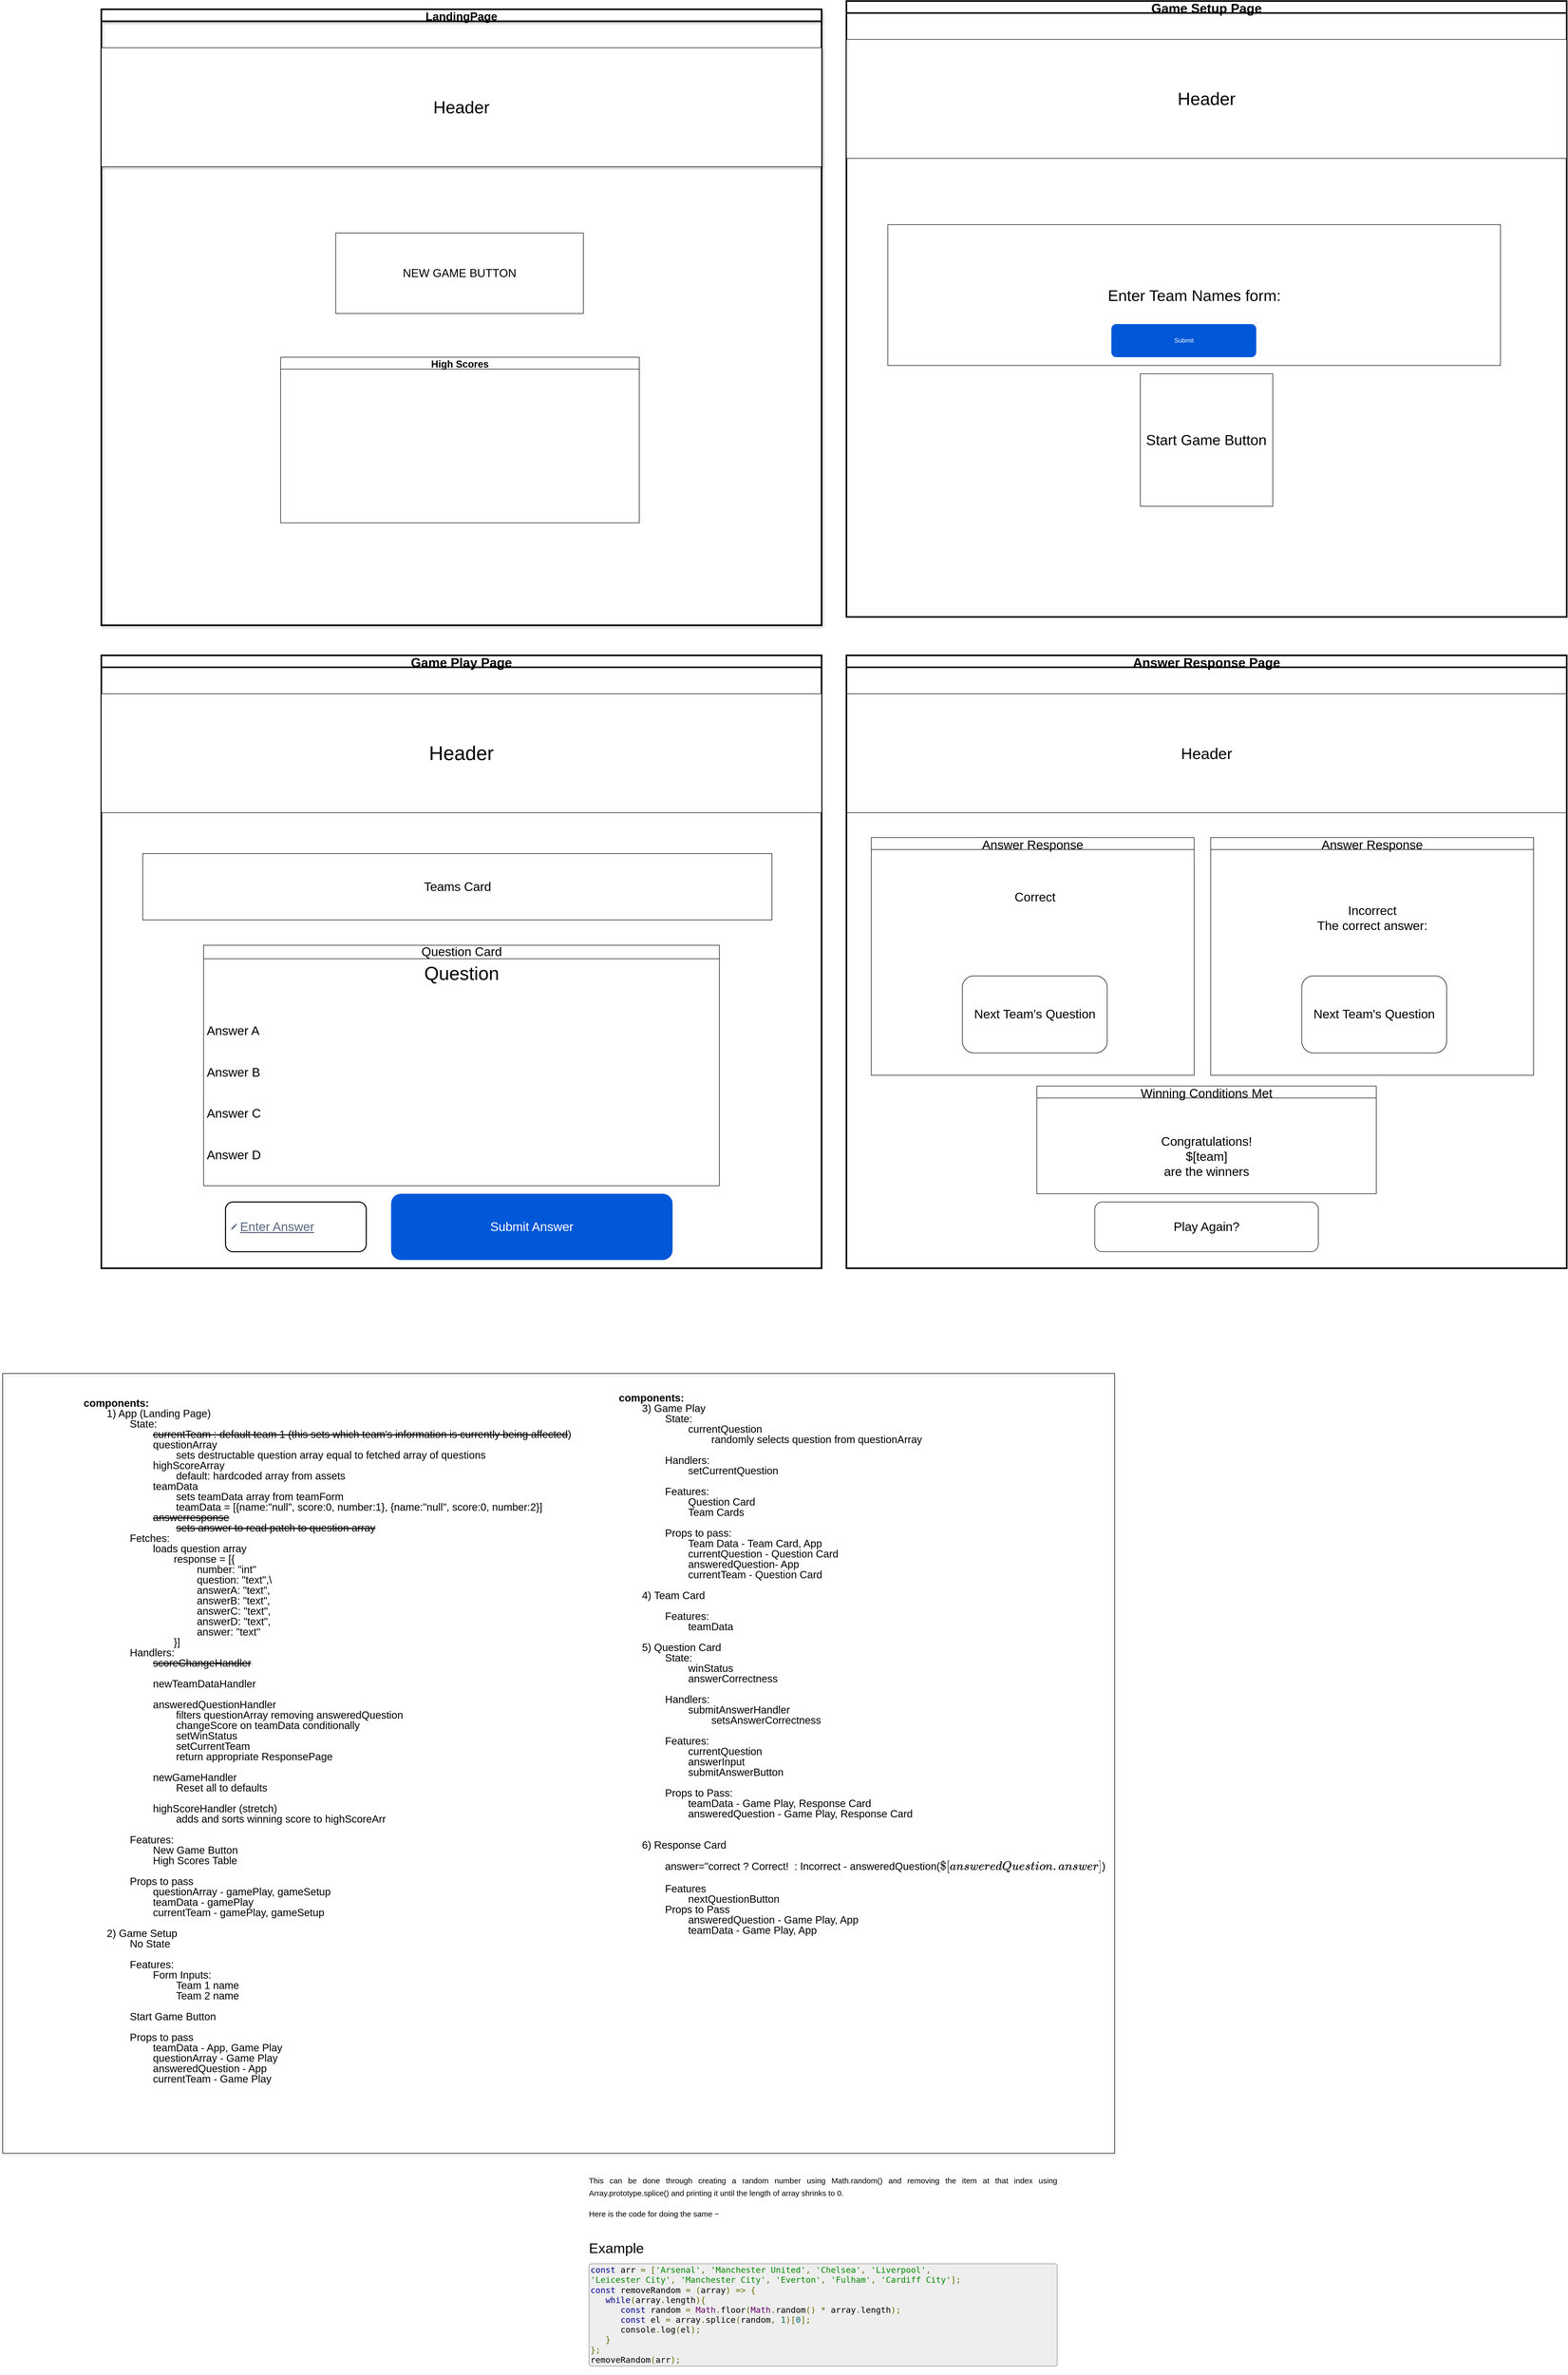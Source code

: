 <mxfile>
    <diagram id="LwFgf9WUw9VXeG08LobR" name="Page-1">
        <mxGraphModel dx="10760" dy="7310" grid="1" gridSize="10" guides="1" tooltips="1" connect="1" arrows="1" fold="1" page="1" pageScale="1" pageWidth="850" pageHeight="1100" math="0" shadow="0">
            <root>
                <mxCell id="0"/>
                <mxCell id="1" parent="0"/>
                <mxCell id="131" value="" style="rounded=0;whiteSpace=wrap;html=1;fontSize=38;fillColor=none;strokeColor=#000000;shadow=1;" vertex="1" parent="1">
                    <mxGeometry x="-5140" y="360" width="2140" height="1500" as="geometry"/>
                </mxCell>
                <mxCell id="84" value="&lt;p style=&quot;margin: 0px 0px 0px 40px; border: none; padding: 0px; line-height: 100%; font-size: 20px;&quot;&gt;&lt;font style=&quot;font-size: 20px;&quot;&gt;&lt;font style=&quot;font-size: 20px;&quot;&gt;&lt;b&gt;components:&lt;/b&gt;&lt;br style=&quot;font-size: 20px;&quot;&gt;&lt;/font&gt;&lt;font style=&quot;font-size: 20px;&quot;&gt;&lt;span style=&quot;white-space: pre; font-size: 20px;&quot;&gt;&#9;&lt;/span&gt;1) App (Landing Page)&lt;br style=&quot;font-size: 20px;&quot;&gt;&lt;/font&gt;&lt;font style=&quot;font-size: 20px;&quot;&gt;&lt;span style=&quot;font-size: 20px;&quot;&gt;&#9;&lt;/span&gt;&lt;span style=&quot;font-size: 20px;&quot;&gt;&#9;&lt;/span&gt;&lt;span style=&quot;white-space: pre; font-size: 20px;&quot;&gt;&#9;&lt;/span&gt;&lt;span style=&quot;white-space: pre; font-size: 20px;&quot;&gt;&#9;&lt;/span&gt;State:&lt;br style=&quot;font-size: 20px;&quot;&gt;&lt;/font&gt;&lt;font style=&quot;font-size: 20px;&quot;&gt;&lt;strike style=&quot;font-size: 20px;&quot;&gt;&lt;span style=&quot;font-size: 20px;&quot;&gt;&#9;&lt;/span&gt;&lt;span style=&quot;font-size: 20px;&quot;&gt;&#9;&lt;/span&gt;&lt;span style=&quot;font-size: 20px;&quot;&gt;&#9;&lt;/span&gt;&lt;span style=&quot;white-space: pre; font-size: 20px;&quot;&gt;&#9;&lt;/span&gt;&lt;span style=&quot;white-space: pre; font-size: 20px;&quot;&gt;&#9;&lt;/span&gt;&lt;span style=&quot;white-space: pre; font-size: 20px;&quot;&gt;&#9;&lt;/span&gt;currentTeam :&amp;nbsp;&lt;/strike&gt;&lt;/font&gt;&lt;span style=&quot;background-color: initial; font-size: 20px;&quot;&gt;&lt;font style=&quot;font-size: 20px;&quot;&gt;&lt;strike style=&quot;font-size: 20px;&quot;&gt;default team 1     (this sets which team's information is&amp;nbsp;&lt;/strike&gt;&lt;/font&gt;&lt;/span&gt;&lt;span style=&quot;background-color: initial; font-size: 20px;&quot;&gt;&lt;font style=&quot;font-size: 20px;&quot;&gt;&lt;strike style=&quot;font-size: 20px;&quot;&gt;currently being affected&lt;/strike&gt;)&lt;/font&gt;&lt;/span&gt;&lt;/font&gt;&lt;/p&gt;&lt;p style=&quot;margin: 0px 0px 0px 40px; border: none; padding: 0px; line-height: 100%; font-size: 20px;&quot;&gt;&lt;span style=&quot;font-size: 20px;&quot;&gt;&lt;font style=&quot;font-size: 20px;&quot;&gt;&lt;span style=&quot;font-size: 20px;&quot;&gt;&#9;&lt;/span&gt;&lt;span style=&quot;font-size: 20px;&quot;&gt;&#9;&lt;/span&gt;&lt;span style=&quot;font-size: 20px;&quot;&gt;&#9;&lt;/span&gt;&lt;span style=&quot;white-space: pre; font-size: 20px;&quot;&gt;&#9;&lt;/span&gt;&lt;span style=&quot;white-space: pre; font-size: 20px;&quot;&gt;&#9;&lt;/span&gt;&lt;span style=&quot;white-space: pre; font-size: 20px;&quot;&gt;&#9;&lt;/span&gt;questionArray&lt;/font&gt;&lt;/span&gt;&lt;/p&gt;&lt;p style=&quot;margin: 0px 0px 0px 40px; border: none; padding: 0px; line-height: 100%; font-size: 20px;&quot;&gt;&lt;span style=&quot;font-size: 20px;&quot;&gt;&lt;font style=&quot;font-size: 20px;&quot;&gt;&lt;span style=&quot;white-space: pre; font-size: 20px;&quot;&gt;&#9;&lt;span style=&quot;white-space: pre; font-size: 20px;&quot;&gt;&#9;&lt;/span&gt;&lt;span style=&quot;white-space: pre; font-size: 20px;&quot;&gt;&#9;&lt;/span&gt;&lt;span style=&quot;white-space: pre; font-size: 20px;&quot;&gt;&#9;&lt;/span&gt;&lt;/span&gt;sets destructable question array equal to fetched array of questions&lt;br style=&quot;font-size: 20px;&quot;&gt;&lt;/font&gt;&lt;/span&gt;&lt;/p&gt;&lt;p style=&quot;margin: 0px 0px 0px 40px; border: none; padding: 0px; line-height: 100%; font-size: 20px;&quot;&gt;&lt;span style=&quot;font-size: 20px;&quot;&gt;&lt;font style=&quot;font-size: 20px;&quot;&gt;&lt;span style=&quot;white-space: pre; font-size: 20px;&quot;&gt;&#9;&lt;/span&gt;&lt;span style=&quot;white-space: pre; font-size: 20px;&quot;&gt;&#9;&lt;/span&gt;&lt;span style=&quot;white-space: pre; font-size: 20px;&quot;&gt;&#9;&lt;/span&gt;highScoreArray&amp;nbsp;&lt;/font&gt;&lt;/span&gt;&lt;/p&gt;&lt;p style=&quot;margin: 0px 0px 0px 40px; border: none; padding: 0px; line-height: 100%; font-size: 20px;&quot;&gt;&lt;span style=&quot;font-size: 20px;&quot;&gt;&lt;font style=&quot;font-size: 20px;&quot;&gt;&lt;span style=&quot;white-space: pre; font-size: 20px;&quot;&gt;&#9;&lt;/span&gt;&lt;span style=&quot;white-space: pre; font-size: 20px;&quot;&gt;&#9;&lt;/span&gt;&lt;span style=&quot;white-space: pre; font-size: 20px;&quot;&gt;&#9;&lt;/span&gt;&lt;span style=&quot;white-space: pre; font-size: 20px;&quot;&gt;&#9;&lt;/span&gt;default: hardcoded array from assets&lt;/font&gt;&lt;/span&gt;&lt;/p&gt;&lt;p style=&quot;margin: 0px 0px 0px 40px; border: none; padding: 0px; line-height: 100%; font-size: 20px;&quot;&gt;&lt;font style=&quot;font-size: 20px;&quot;&gt;&lt;span style=&quot;font-size: 20px;&quot;&gt;&lt;span style=&quot;font-size: 20px;&quot;&gt;&lt;font style=&quot;font-size: 20px;&quot;&gt;&lt;span style=&quot;font-size: 20px;&quot;&gt;&#9;&lt;/span&gt;&lt;span style=&quot;font-size: 20px;&quot;&gt;&#9;&lt;/span&gt;&lt;span style=&quot;font-size: 20px;&quot;&gt;&#9;&lt;/span&gt;&lt;span style=&quot;white-space: pre; font-size: 20px;&quot;&gt;&#9;&lt;/span&gt;&lt;span style=&quot;white-space: pre; font-size: 20px;&quot;&gt;&#9;&lt;/span&gt;&lt;span style=&quot;white-space: pre; font-size: 20px;&quot;&gt;&#9;&lt;/span&gt;teamData&lt;br style=&quot;font-size: 20px;&quot;&gt;&lt;/font&gt;&lt;/span&gt;&lt;/span&gt;&lt;span style=&quot;font-size: 20px;&quot;&gt;&lt;span style=&quot;font-size: 20px;&quot;&gt;&lt;font style=&quot;font-size: 20px;&quot;&gt;&lt;span style=&quot;font-size: 20px;&quot;&gt;&#9;&lt;/span&gt;&lt;span style=&quot;font-size: 20px;&quot;&gt;&#9;&lt;/span&gt;&lt;span style=&quot;font-size: 20px;&quot;&gt;&#9;&lt;/span&gt;&lt;span style=&quot;font-size: 20px;&quot;&gt;&#9;&lt;/span&gt;&lt;span style=&quot;white-space: pre; font-size: 20px;&quot;&gt;&#9;&lt;/span&gt;&lt;span style=&quot;white-space: pre; font-size: 20px;&quot;&gt;&#9;&lt;/span&gt;&lt;span style=&quot;white-space: pre; font-size: 20px;&quot;&gt;&#9;&lt;/span&gt;&lt;span style=&quot;white-space: pre; font-size: 20px;&quot;&gt;&#9;&lt;/span&gt;sets teamData array from teamForm&lt;/font&gt;&lt;/span&gt;&lt;/span&gt;&lt;/font&gt;&lt;/p&gt;&lt;p style=&quot;margin: 0px 0px 0px 40px; border: none; padding: 0px; line-height: 100%; font-size: 20px;&quot;&gt;&lt;font style=&quot;font-size: 20px;&quot;&gt;&lt;span style=&quot;font-size: 20px;&quot;&gt;&lt;span style=&quot;font-size: 20px;&quot;&gt;&lt;font style=&quot;font-size: 20px;&quot;&gt;&lt;span style=&quot;font-size: 20px;&quot;&gt;&#9;&lt;/span&gt;&lt;span style=&quot;font-size: 20px;&quot;&gt;&#9;&lt;/span&gt;&lt;span style=&quot;font-size: 20px;&quot;&gt;&#9;&lt;/span&gt;&lt;span style=&quot;font-size: 20px;&quot;&gt;&#9;&lt;/span&gt;&lt;span style=&quot;white-space: pre; font-size: 20px;&quot;&gt;&#9;&lt;/span&gt;&lt;span style=&quot;white-space: pre; font-size: 20px;&quot;&gt;&#9;&lt;/span&gt;&lt;span style=&quot;white-space: pre; font-size: 20px;&quot;&gt;&#9;&lt;/span&gt;&lt;span style=&quot;white-space: pre; font-size: 20px;&quot;&gt;&#9;&lt;/span&gt;teamData = [{name:&quot;null&quot;, score:0, number:1},&amp;nbsp;&lt;/font&gt;&lt;/span&gt;&lt;/span&gt;{name:&quot;null&quot;, score:0, number:2}]&lt;span style=&quot;font-size: 20px;&quot;&gt;&lt;span style=&quot;font-size: 20px;&quot;&gt;&lt;font style=&quot;font-size: 20px;&quot;&gt;&lt;br style=&quot;font-size: 20px;&quot;&gt;&lt;/font&gt;&lt;/span&gt;&lt;/span&gt;&lt;span style=&quot;font-size: 20px;&quot;&gt;&lt;span style=&quot;font-size: 20px;&quot;&gt;&lt;strike style=&quot;font-size: 20px;&quot;&gt;&lt;font style=&quot;font-size: 20px;&quot;&gt;&lt;span style=&quot;white-space: pre; font-size: 20px;&quot;&gt;&#9;&lt;/span&gt;&lt;span style=&quot;white-space: pre; font-size: 20px;&quot;&gt;&#9;&lt;/span&gt;&lt;span style=&quot;white-space: pre; font-size: 20px;&quot;&gt;&#9;&lt;/span&gt;answerresponse&lt;br style=&quot;font-size: 20px;&quot;&gt;&lt;/font&gt;&lt;/strike&gt;&lt;/span&gt;&lt;/span&gt;&lt;span style=&quot;font-size: 20px;&quot;&gt;&lt;span style=&quot;font-size: 20px;&quot;&gt;&lt;strike style=&quot;font-size: 20px;&quot;&gt;&lt;font style=&quot;font-size: 20px;&quot;&gt;&lt;span style=&quot;font-size: 20px;&quot;&gt;&#9;&lt;/span&gt;&lt;span style=&quot;font-size: 20px;&quot;&gt;&#9;&lt;/span&gt;&lt;span style=&quot;font-size: 20px;&quot;&gt;&#9;&lt;/span&gt;&lt;span style=&quot;font-size: 20px;&quot;&gt;&#9;&lt;/span&gt;&lt;span style=&quot;white-space: pre; font-size: 20px;&quot;&gt;&#9;&lt;/span&gt;&lt;span style=&quot;white-space: pre; font-size: 20px;&quot;&gt;&#9;&lt;/span&gt;&lt;span style=&quot;white-space: pre; font-size: 20px;&quot;&gt;&#9;&lt;/span&gt;&lt;span style=&quot;white-space: pre; font-size: 20px;&quot;&gt;&#9;&lt;/span&gt;sets answer to read&amp;nbsp;&lt;/font&gt;&lt;/strike&gt;&lt;/span&gt;&lt;/span&gt;&lt;span style=&quot;font-size: 20px;&quot;&gt;&lt;span style=&quot;font-size: 20px;&quot;&gt;&lt;strike style=&quot;font-size: 20px;&quot;&gt;&lt;font style=&quot;font-size: 20px;&quot;&gt;patch to question array&lt;br style=&quot;font-size: 20px;&quot;&gt;&lt;/font&gt;&lt;/strike&gt;&lt;/span&gt;&lt;/span&gt;&lt;span style=&quot;font-size: 20px;&quot;&gt;&lt;span style=&quot;font-size: 20px;&quot;&gt;&lt;font style=&quot;font-size: 20px;&quot;&gt;&lt;span style=&quot;font-size: 20px;&quot;&gt;&#9;&lt;/span&gt;&lt;span style=&quot;font-size: 20px;&quot;&gt;&#9;&lt;/span&gt;&lt;span style=&quot;white-space: pre; font-size: 20px;&quot;&gt;&#9;&lt;/span&gt;&lt;span style=&quot;white-space: pre; font-size: 20px;&quot;&gt;&#9;&lt;/span&gt;Fetches:&lt;br style=&quot;font-size: 20px;&quot;&gt;&lt;/font&gt;&lt;/span&gt;&lt;/span&gt;&lt;span style=&quot;font-size: 20px;&quot;&gt;&lt;span style=&quot;font-size: 20px;&quot;&gt;&lt;font style=&quot;font-size: 20px;&quot;&gt;&lt;span style=&quot;font-size: 20px;&quot;&gt;&#9;&lt;/span&gt;&lt;span style=&quot;font-size: 20px;&quot;&gt;&#9;&lt;/span&gt;&lt;span style=&quot;font-size: 20px;&quot;&gt;&#9;&lt;/span&gt;&lt;span style=&quot;white-space: pre; font-size: 20px;&quot;&gt;&#9;&lt;/span&gt;&lt;span style=&quot;white-space: pre; font-size: 20px;&quot;&gt;&#9;&lt;/span&gt;&lt;span style=&quot;white-space: pre; font-size: 20px;&quot;&gt;&#9;&lt;/span&gt;loads question array&lt;/font&gt;&lt;/span&gt;&lt;/span&gt;&lt;/font&gt;&lt;/p&gt;&lt;blockquote style=&quot;margin: 0px 0px 0px 40px; border: none; padding: 0px; line-height: 100%; font-size: 20px;&quot;&gt;&lt;p style=&quot;margin: 0px 0px 0px 40px; border: none; padding: 0px; line-height: 100%; font-size: 20px;&quot;&gt;&lt;span style=&quot;font-size: 20px;&quot;&gt;&lt;span style=&quot;font-size: 20px;&quot;&gt;&lt;font style=&quot;font-size: 20px;&quot;&gt;&lt;span style=&quot;font-size: 20px;&quot;&gt;&lt;span style=&quot;white-space: pre; font-size: 20px;&quot;&gt;&#9;&lt;/span&gt;&lt;span style=&quot;white-space: pre; font-size: 20px;&quot;&gt;&#9;&lt;/span&gt;&lt;span style=&quot;white-space: pre; font-size: 20px;&quot;&gt;&#9;&lt;/span&gt;r&lt;/span&gt;esponse = [{&lt;/font&gt;&lt;/span&gt;&lt;/span&gt;&lt;/p&gt;&lt;p style=&quot;margin: 0px 0px 0px 40px; border: none; padding: 0px; line-height: 100%; font-size: 20px;&quot;&gt;&lt;font style=&quot;font-size: 20px;&quot;&gt;&lt;span style=&quot;white-space: pre; font-size: 20px;&quot;&gt;&#9;&lt;/span&gt;&lt;span style=&quot;white-space: pre; font-size: 20px;&quot;&gt;&#9;&lt;/span&gt;&lt;span style=&quot;white-space: pre; font-size: 20px;&quot;&gt;&#9;&lt;/span&gt;&lt;span style=&quot;white-space: pre; font-size: 20px;&quot;&gt;&#9;&lt;/span&gt;number: &quot;int&quot;&lt;/font&gt;&lt;/p&gt;&lt;p style=&quot;margin: 0px 0px 0px 40px; border: none; padding: 0px; line-height: 100%; font-size: 20px;&quot;&gt;&lt;span style=&quot;font-size: 20px;&quot;&gt;&lt;span style=&quot;font-size: 20px;&quot;&gt;&lt;font style=&quot;font-size: 20px;&quot;&gt;&lt;span style=&quot;white-space: pre; font-size: 20px;&quot;&gt;&#9;&lt;/span&gt;&lt;span style=&quot;white-space: pre; font-size: 20px;&quot;&gt;&#9;&lt;/span&gt;&lt;span style=&quot;white-space: pre; font-size: 20px;&quot;&gt;&#9;&lt;/span&gt;&lt;span style=&quot;white-space: pre; font-size: 20px;&quot;&gt;&#9;&lt;/span&gt;question: &quot;text&quot;,\&lt;/font&gt;&lt;/span&gt;&lt;/span&gt;&lt;/p&gt;&lt;p style=&quot;margin: 0px 0px 0px 40px; border: none; padding: 0px; line-height: 100%; font-size: 20px;&quot;&gt;&lt;font style=&quot;font-size: 20px;&quot;&gt;&lt;span style=&quot;white-space: pre; font-size: 20px;&quot;&gt;&#9;&lt;/span&gt;&lt;span style=&quot;white-space: pre; font-size: 20px;&quot;&gt;&#9;&lt;/span&gt;&lt;span style=&quot;white-space: pre; font-size: 20px;&quot;&gt;&#9;&lt;/span&gt;&lt;span style=&quot;white-space: pre; font-size: 20px;&quot;&gt;&#9;&lt;/span&gt;answerA: &quot;text&quot;,&lt;/font&gt;&lt;/p&gt;&lt;p style=&quot;margin: 0px 0px 0px 40px; border: none; padding: 0px; line-height: 100%; font-size: 20px;&quot;&gt;&lt;font style=&quot;font-size: 20px;&quot;&gt;&lt;span style=&quot;white-space: pre; font-size: 20px;&quot;&gt;&#9;&lt;/span&gt;&lt;span style=&quot;white-space: pre; font-size: 20px;&quot;&gt;&#9;&lt;/span&gt;&lt;span style=&quot;white-space: pre; font-size: 20px;&quot;&gt;&#9;&lt;/span&gt;&lt;span style=&quot;white-space: pre; font-size: 20px;&quot;&gt;&#9;&lt;/span&gt;answerB: &quot;text&quot;,&lt;/font&gt;&lt;/p&gt;&lt;p style=&quot;margin: 0px 0px 0px 40px; border: none; padding: 0px; line-height: 100%; font-size: 20px;&quot;&gt;&lt;font style=&quot;font-size: 20px;&quot;&gt;&lt;span style=&quot;white-space: pre; font-size: 20px;&quot;&gt;&#9;&lt;/span&gt;&lt;span style=&quot;white-space: pre; font-size: 20px;&quot;&gt;&#9;&lt;/span&gt;&lt;span style=&quot;white-space: pre; font-size: 20px;&quot;&gt;&#9;&lt;/span&gt;&lt;span style=&quot;white-space: pre; font-size: 20px;&quot;&gt;&#9;&lt;/span&gt;answerC: &quot;text&quot;,&lt;/font&gt;&lt;/p&gt;&lt;p style=&quot;margin: 0px 0px 0px 40px; border: none; padding: 0px; line-height: 100%; font-size: 20px;&quot;&gt;&lt;font style=&quot;font-size: 20px;&quot;&gt;&lt;span style=&quot;white-space: pre; font-size: 20px;&quot;&gt;&#9;&lt;/span&gt;&lt;span style=&quot;white-space: pre; font-size: 20px;&quot;&gt;&#9;&lt;/span&gt;&lt;span style=&quot;white-space: pre; font-size: 20px;&quot;&gt;&#9;&lt;/span&gt;&lt;span style=&quot;white-space: pre; font-size: 20px;&quot;&gt;&#9;&lt;/span&gt;answerD: &quot;text&quot;,&lt;/font&gt;&lt;/p&gt;&lt;p style=&quot;margin: 0px 0px 0px 40px; border: none; padding: 0px; line-height: 100%; font-size: 20px;&quot;&gt;&lt;font style=&quot;font-size: 20px;&quot;&gt;&lt;span style=&quot;white-space: pre; font-size: 20px;&quot;&gt;&#9;&lt;/span&gt;&lt;span style=&quot;white-space: pre; font-size: 20px;&quot;&gt;&#9;&lt;/span&gt;&lt;span style=&quot;white-space: pre; font-size: 20px;&quot;&gt;&#9;&lt;/span&gt;&lt;span style=&quot;white-space: pre; font-size: 20px;&quot;&gt;&#9;&lt;/span&gt;answer: &quot;text&quot;&lt;/font&gt;&lt;/p&gt;&lt;p style=&quot;margin: 0px 0px 0px 40px; border: none; padding: 0px; line-height: 100%; font-size: 20px;&quot;&gt;&lt;span style=&quot;font-size: 20px;&quot;&gt;&lt;span style=&quot;font-size: 20px;&quot;&gt;&lt;span style=&quot;font-size: 20px;&quot;&gt;&lt;font style=&quot;font-size: 20px;&quot;&gt;&lt;span style=&quot;white-space: pre; font-size: 20px;&quot;&gt;&#9;&lt;/span&gt;&lt;span style=&quot;white-space: pre; font-size: 20px;&quot;&gt;&#9;&lt;/span&gt;&lt;span style=&quot;white-space: pre; font-size: 20px;&quot;&gt;&#9;&lt;/span&gt;}]&lt;/font&gt;&lt;/span&gt;&lt;/span&gt;&lt;/span&gt;&lt;/p&gt;&lt;/blockquote&gt;&lt;p style=&quot;margin: 0px 0px 0px 40px; border: none; padding: 0px; line-height: 100%; font-size: 20px;&quot;&gt;&lt;font style=&quot;font-size: 20px;&quot;&gt;&lt;span style=&quot;font-size: 20px;&quot;&gt;&lt;span style=&quot;font-size: 20px;&quot;&gt;&lt;font style=&quot;font-size: 20px;&quot;&gt;&lt;span style=&quot;font-size: 20px;&quot;&gt;&#9;&lt;/span&gt;&lt;span style=&quot;font-size: 20px;&quot;&gt;&#9;&lt;/span&gt;&lt;span style=&quot;font-size: 20px;&quot;&gt;&#9;&lt;/span&gt;&lt;span style=&quot;font-size: 20px;&quot;&gt;&#9;&lt;/span&gt;&lt;/font&gt;&lt;/span&gt;&lt;/span&gt;&lt;span style=&quot;background-color: initial; font-size: 20px;&quot;&gt;&#9;&lt;/span&gt;&lt;/font&gt;&lt;/p&gt;&lt;p style=&quot;margin: 0px 0px 0px 40px; border: none; padding: 0px; line-height: 100%; font-size: 20px;&quot;&gt;&lt;font style=&quot;font-size: 20px;&quot;&gt;&lt;span style=&quot;font-size: 20px;&quot;&gt;&lt;span style=&quot;font-size: 20px;&quot;&gt;&lt;font style=&quot;font-size: 20px;&quot;&gt;&lt;span style=&quot;font-size: 20px;&quot;&gt;&#9;&lt;/span&gt;&lt;span style=&quot;font-size: 20px;&quot;&gt;&#9;&lt;/span&gt;&lt;span style=&quot;white-space: pre; font-size: 20px;&quot;&gt;&#9;&lt;/span&gt;&lt;span style=&quot;white-space: pre; font-size: 20px;&quot;&gt;&#9;&lt;/span&gt;Handlers:&lt;br style=&quot;font-size: 20px;&quot;&gt;&lt;/font&gt;&lt;/span&gt;&lt;/span&gt;&lt;span style=&quot;font-size: 20px;&quot;&gt;&lt;span style=&quot;font-size: 20px;&quot;&gt;&lt;font style=&quot;font-size: 20px;&quot;&gt;&lt;span style=&quot;font-size: 20px;&quot;&gt;&#9;&lt;/span&gt;&lt;span style=&quot;font-size: 20px;&quot;&gt;&#9;&lt;/span&gt;&lt;span style=&quot;font-size: 20px;&quot;&gt;&#9;&lt;/span&gt;&lt;strike style=&quot;font-size: 20px;&quot;&gt;&lt;span style=&quot;white-space: pre; font-size: 20px;&quot;&gt;&#9;&lt;/span&gt;&lt;span style=&quot;white-space: pre; font-size: 20px;&quot;&gt;&#9;&lt;/span&gt;&lt;span style=&quot;white-space: pre; font-size: 20px;&quot;&gt;&#9;&lt;/span&gt;scoreChangeHandler&lt;/strike&gt;&lt;/font&gt;&lt;/span&gt;&lt;/span&gt;&lt;/font&gt;&lt;/p&gt;&lt;p style=&quot;margin: 0px 0px 0px 40px; border: none; padding: 0px; line-height: 100%; font-size: 20px;&quot;&gt;&lt;font style=&quot;font-size: 20px;&quot;&gt;&lt;span style=&quot;font-size: 20px;&quot;&gt;&lt;span style=&quot;font-size: 20px;&quot;&gt;&lt;font style=&quot;font-size: 20px;&quot;&gt;&lt;strike style=&quot;font-size: 20px;&quot;&gt;&lt;br style=&quot;font-size: 20px;&quot;&gt;&lt;/strike&gt;&lt;/font&gt;&lt;/span&gt;&lt;/span&gt;&lt;span style=&quot;font-size: 20px;&quot;&gt;&lt;font style=&quot;font-size: 20px;&quot;&gt;&lt;span style=&quot;font-size: 20px;&quot;&gt;&#9;&lt;/span&gt;&lt;span style=&quot;font-size: 20px;&quot;&gt;&#9;&lt;/span&gt;&lt;span style=&quot;font-size: 20px;&quot;&gt;&#9;&lt;/span&gt;&lt;span style=&quot;white-space: pre; font-size: 20px;&quot;&gt;&#9;&lt;/span&gt;&lt;span style=&quot;white-space: pre; font-size: 20px;&quot;&gt;&#9;&lt;/span&gt;&lt;span style=&quot;white-space: pre; font-size: 20px;&quot;&gt;&#9;&lt;/span&gt;newTeamDataHandler&lt;/font&gt;&lt;/span&gt;&lt;/font&gt;&lt;/p&gt;&lt;p style=&quot;margin: 0px 0px 0px 40px; border: none; padding: 0px; line-height: 100%; font-size: 20px;&quot;&gt;&lt;font style=&quot;font-size: 20px;&quot;&gt;&lt;span style=&quot;font-size: 20px;&quot;&gt;&lt;font style=&quot;font-size: 20px;&quot;&gt;&lt;br style=&quot;font-size: 20px;&quot;&gt;&lt;/font&gt;&lt;/span&gt;&lt;span style=&quot;font-size: 20px;&quot;&gt;&lt;span style=&quot;font-size: 20px;&quot;&gt;&lt;font style=&quot;font-size: 20px;&quot;&gt;&lt;span style=&quot;font-size: 20px;&quot;&gt;&#9;&lt;/span&gt;&lt;span style=&quot;font-size: 20px;&quot;&gt;&#9;&lt;/span&gt;&lt;span style=&quot;font-size: 20px;&quot;&gt;&#9;&lt;/span&gt;&lt;span style=&quot;white-space: pre; font-size: 20px;&quot;&gt;&#9;&lt;/span&gt;&lt;span style=&quot;white-space: pre; font-size: 20px;&quot;&gt;&#9;&lt;/span&gt;&lt;span style=&quot;white-space: pre; font-size: 20px;&quot;&gt;&#9;&lt;/span&gt;answeredQuestionHandler&lt;br style=&quot;font-size: 20px;&quot;&gt;&lt;/font&gt;&lt;/span&gt;&lt;/span&gt;&lt;span style=&quot;font-size: 20px;&quot;&gt;&lt;span style=&quot;font-size: 20px;&quot;&gt;&lt;font style=&quot;font-size: 20px;&quot;&gt;&lt;span style=&quot;font-size: 20px;&quot;&gt;&#9;&lt;/span&gt;&lt;span style=&quot;font-size: 20px;&quot;&gt;&#9;&lt;/span&gt;&lt;span style=&quot;font-size: 20px;&quot;&gt;&#9;&lt;/span&gt;&lt;span style=&quot;font-size: 20px;&quot;&gt;&#9;&lt;/span&gt;&lt;span style=&quot;white-space: pre; font-size: 20px;&quot;&gt;&#9;&lt;/span&gt;&lt;span style=&quot;white-space: pre; font-size: 20px;&quot;&gt;&#9;&lt;/span&gt;&lt;span style=&quot;white-space: pre; font-size: 20px;&quot;&gt;&#9;&lt;/span&gt;&lt;span style=&quot;white-space: pre; font-size: 20px;&quot;&gt;&#9;&lt;/span&gt;filters questionArray removing answeredQuestion&lt;br style=&quot;font-size: 20px;&quot;&gt;&lt;/font&gt;&lt;/span&gt;&lt;/span&gt;&lt;span style=&quot;font-size: 20px;&quot;&gt;&lt;span style=&quot;font-size: 20px;&quot;&gt;&lt;font style=&quot;font-size: 20px;&quot;&gt;&lt;span style=&quot;font-size: 20px;&quot;&gt;&#9;&lt;/span&gt;&lt;span style=&quot;font-size: 20px;&quot;&gt;&#9;&lt;/span&gt;&lt;span style=&quot;font-size: 20px;&quot;&gt;&#9;&lt;/span&gt;&lt;span style=&quot;font-size: 20px;&quot;&gt;&#9;&lt;/span&gt;&lt;span style=&quot;white-space: pre; font-size: 20px;&quot;&gt;&#9;&lt;/span&gt;&lt;span style=&quot;white-space: pre; font-size: 20px;&quot;&gt;&#9;&lt;/span&gt;&lt;span style=&quot;white-space: pre; font-size: 20px;&quot;&gt;&#9;&lt;/span&gt;&lt;span style=&quot;white-space: pre; font-size: 20px;&quot;&gt;&#9;&lt;/span&gt;changeScore on teamData conditionally&lt;br style=&quot;font-size: 20px;&quot;&gt;&lt;/font&gt;&lt;/span&gt;&lt;/span&gt;&lt;span style=&quot;font-size: 20px;&quot;&gt;&lt;span style=&quot;font-size: 20px;&quot;&gt;&lt;font style=&quot;font-size: 20px;&quot;&gt;&lt;span style=&quot;font-size: 20px;&quot;&gt;&#9;&lt;/span&gt;&lt;span style=&quot;font-size: 20px;&quot;&gt;&#9;&lt;/span&gt;&lt;span style=&quot;font-size: 20px;&quot;&gt;&#9;&lt;/span&gt;&lt;span style=&quot;font-size: 20px;&quot;&gt;&#9;&lt;/span&gt;&lt;span style=&quot;white-space: pre; font-size: 20px;&quot;&gt;&#9;&lt;/span&gt;&lt;span style=&quot;white-space: pre; font-size: 20px;&quot;&gt;&#9;&lt;/span&gt;&lt;span style=&quot;white-space: pre; font-size: 20px;&quot;&gt;&#9;&lt;/span&gt;&lt;span style=&quot;white-space: pre; font-size: 20px;&quot;&gt;&#9;&lt;/span&gt;setWinStatus&lt;/font&gt;&lt;/span&gt;&lt;/span&gt;&lt;/font&gt;&lt;/p&gt;&lt;p style=&quot;margin: 0px 0px 0px 40px; border: none; padding: 0px; line-height: 100%; font-size: 20px;&quot;&gt;&lt;font style=&quot;font-size: 20px;&quot;&gt;&lt;span style=&quot;font-size: 20px;&quot;&gt;&lt;span style=&quot;font-size: 20px;&quot;&gt;&lt;font style=&quot;font-size: 20px;&quot;&gt;&lt;span style=&quot;font-size: 20px;&quot;&gt;&#9;&lt;/span&gt;&lt;span style=&quot;font-size: 20px;&quot;&gt;&#9;&lt;/span&gt;&lt;span style=&quot;font-size: 20px;&quot;&gt;&#9;&lt;/span&gt;&lt;span style=&quot;font-size: 20px;&quot;&gt;&#9;&lt;/span&gt;&lt;span style=&quot;white-space: pre; font-size: 20px;&quot;&gt;&#9;&lt;/span&gt;&lt;span style=&quot;white-space: pre; font-size: 20px;&quot;&gt;&#9;&lt;/span&gt;&lt;span style=&quot;white-space: pre; font-size: 20px;&quot;&gt;&#9;&lt;/span&gt;&lt;span style=&quot;white-space: pre; font-size: 20px;&quot;&gt;&#9;&lt;/span&gt;setCurrentTeam&lt;br style=&quot;font-size: 20px;&quot;&gt;&lt;/font&gt;&lt;/span&gt;&lt;/span&gt;&lt;span style=&quot;font-size: 20px;&quot;&gt;&lt;span style=&quot;font-size: 20px;&quot;&gt;&lt;font style=&quot;font-size: 20px;&quot;&gt;&lt;span style=&quot;font-size: 20px;&quot;&gt;&#9;&lt;/span&gt;&lt;span style=&quot;font-size: 20px;&quot;&gt;&#9;&lt;/span&gt;&lt;span style=&quot;font-size: 20px;&quot;&gt;&#9;&lt;/span&gt;&lt;span style=&quot;font-size: 20px;&quot;&gt;&#9;&lt;/span&gt;&lt;span style=&quot;white-space: pre; font-size: 20px;&quot;&gt;&#9;&lt;/span&gt;&lt;span style=&quot;white-space: pre; font-size: 20px;&quot;&gt;&#9;&lt;/span&gt;&lt;span style=&quot;white-space: pre; font-size: 20px;&quot;&gt;&#9;&lt;/span&gt;&lt;span style=&quot;white-space: pre; font-size: 20px;&quot;&gt;&#9;&lt;/span&gt;return appropriate ResponsePage&lt;/font&gt;&lt;/span&gt;&lt;/span&gt;&lt;/font&gt;&lt;/p&gt;&lt;p style=&quot;margin: 0px 0px 0px 40px; border: none; padding: 0px; line-height: 100%; font-size: 20px;&quot;&gt;&lt;font style=&quot;font-size: 20px;&quot;&gt;&lt;font style=&quot;font-size: 20px;&quot;&gt;&lt;font style=&quot;font-size: 20px;&quot;&gt;&lt;span style=&quot;font-size: 20px;&quot;&gt;&lt;span style=&quot;font-size: 20px;&quot;&gt;&lt;br style=&quot;font-size: 20px;&quot;&gt;&lt;/span&gt;&lt;/span&gt;&lt;/font&gt;&lt;/font&gt;&lt;font style=&quot;font-size: 20px;&quot;&gt;&lt;font style=&quot;font-size: 20px;&quot;&gt;&lt;span style=&quot;font-size: 20px;&quot;&gt;&lt;span style=&quot;font-size: 20px;&quot;&gt;&lt;span style=&quot;font-size: 20px;&quot;&gt;&#9;&lt;/span&gt;&lt;span style=&quot;font-size: 20px;&quot;&gt;&#9;&lt;/span&gt;&lt;span style=&quot;font-size: 20px;&quot;&gt;&#9;&lt;/span&gt;&lt;span style=&quot;white-space: pre; font-size: 20px;&quot;&gt;&#9;&lt;/span&gt;&lt;span style=&quot;white-space: pre; font-size: 20px;&quot;&gt;&#9;&lt;/span&gt;&lt;span style=&quot;white-space: pre; font-size: 20px;&quot;&gt;&#9;&lt;/span&gt;newGameHandler&lt;/span&gt;&lt;/span&gt;&lt;/font&gt;&lt;/font&gt;&lt;/font&gt;&lt;/p&gt;&lt;p style=&quot;margin: 0px 0px 0px 40px; border: none; padding: 0px; line-height: 100%; font-size: 20px;&quot;&gt;&lt;font style=&quot;font-size: 20px;&quot;&gt;&lt;span style=&quot;font-size: 20px;&quot;&gt;&lt;span style=&quot;font-size: 20px;&quot;&gt;&lt;span style=&quot;font-size: 20px;&quot;&gt;&#9;&lt;/span&gt;&lt;span style=&quot;font-size: 20px;&quot;&gt;&#9;&lt;/span&gt;&lt;span style=&quot;font-size: 20px;&quot;&gt;&#9;&lt;/span&gt;&lt;span style=&quot;font-size: 20px;&quot;&gt;&#9;&lt;/span&gt;&lt;span style=&quot;white-space: pre; font-size: 20px;&quot;&gt;&#9;&lt;/span&gt;&lt;span style=&quot;white-space: pre; font-size: 20px;&quot;&gt;&#9;&lt;/span&gt;&lt;span style=&quot;white-space: pre; font-size: 20px;&quot;&gt;&#9;&lt;/span&gt;&lt;span style=&quot;white-space: pre; font-size: 20px;&quot;&gt;&#9;&lt;/span&gt;Reset all to defaults&lt;br style=&quot;font-size: 20px;&quot;&gt;&lt;/span&gt;&lt;/span&gt;&lt;/font&gt;&lt;/p&gt;&lt;p style=&quot;margin: 0px 0px 0px 40px; border: none; padding: 0px; line-height: 100%; font-size: 20px;&quot;&gt;&lt;font style=&quot;font-size: 20px;&quot;&gt;&lt;span style=&quot;font-size: 20px;&quot;&gt;&lt;span style=&quot;font-size: 20px;&quot;&gt;&lt;br style=&quot;font-size: 20px;&quot;&gt;&lt;/span&gt;&lt;/span&gt;&lt;/font&gt;&lt;/p&gt;&lt;p style=&quot;margin: 0px 0px 0px 40px; border: none; padding: 0px; line-height: 100%; font-size: 20px;&quot;&gt;&lt;font style=&quot;font-size: 20px;&quot;&gt;&lt;span style=&quot;font-size: 20px;&quot;&gt;&#9;&lt;/span&gt;&lt;span style=&quot;font-size: 20px;&quot;&gt;&#9;&lt;/span&gt;&lt;span style=&quot;font-size: 20px;&quot;&gt;&#9;&lt;/span&gt;&lt;span style=&quot;white-space: pre; font-size: 20px;&quot;&gt;&#9;&lt;/span&gt;&lt;span style=&quot;white-space: pre; font-size: 20px;&quot;&gt;&#9;&lt;/span&gt;&lt;span style=&quot;white-space: pre; font-size: 20px;&quot;&gt;&#9;&lt;/span&gt;highScoreHandler (stretch)&lt;br style=&quot;font-size: 20px;&quot;&gt;&lt;/font&gt;&lt;/p&gt;&lt;p style=&quot;margin: 0px 0px 0px 40px; border: none; padding: 0px; line-height: 100%; font-size: 20px;&quot;&gt;&lt;font style=&quot;font-size: 20px;&quot;&gt;&lt;span style=&quot;font-size: 20px;&quot;&gt;&#9;&lt;/span&gt;&lt;span style=&quot;font-size: 20px;&quot;&gt;&#9;&lt;/span&gt;&lt;span style=&quot;font-size: 20px;&quot;&gt;&#9;&lt;/span&gt;&lt;span style=&quot;font-size: 20px;&quot;&gt;&#9;&lt;/span&gt;&lt;span style=&quot;white-space: pre; font-size: 20px;&quot;&gt;&#9;&lt;/span&gt;&lt;span style=&quot;white-space: pre; font-size: 20px;&quot;&gt;&#9;&lt;/span&gt;&lt;span style=&quot;white-space: pre; font-size: 20px;&quot;&gt;&#9;&lt;/span&gt;&lt;span style=&quot;white-space: pre; font-size: 20px;&quot;&gt;&#9;&lt;/span&gt;adds and sorts winning score to highScoreArr&lt;br style=&quot;font-size: 20px;&quot;&gt;&lt;/font&gt;&lt;/p&gt;&lt;p style=&quot;margin: 0px 0px 0px 40px; border: none; padding: 0px; line-height: 100%; font-size: 20px;&quot;&gt;&lt;font style=&quot;font-size: 20px;&quot;&gt;&lt;font style=&quot;font-size: 20px;&quot;&gt;&lt;font style=&quot;font-size: 20px;&quot;&gt;&lt;span style=&quot;font-size: 20px;&quot;&gt;&lt;span style=&quot;font-size: 20px;&quot;&gt;&lt;br style=&quot;font-size: 20px;&quot;&gt;&lt;/span&gt;&lt;/span&gt;&lt;/font&gt;&lt;/font&gt;&lt;font style=&quot;font-size: 20px;&quot;&gt;&lt;font style=&quot;font-size: 20px;&quot;&gt;&lt;span style=&quot;font-size: 20px;&quot;&gt;&lt;span style=&quot;font-size: 20px;&quot;&gt;&lt;span style=&quot;font-size: 20px;&quot;&gt;&#9;&lt;/span&gt;&lt;span style=&quot;font-size: 20px;&quot;&gt;&#9;&lt;/span&gt;&lt;span style=&quot;white-space: pre; font-size: 20px;&quot;&gt;&#9;&lt;/span&gt;&lt;span style=&quot;white-space: pre; font-size: 20px;&quot;&gt;&#9;&lt;/span&gt;Features:&lt;br style=&quot;font-size: 20px;&quot;&gt;&lt;/span&gt;&lt;/span&gt;&lt;/font&gt;&lt;/font&gt;&lt;font style=&quot;font-size: 20px;&quot;&gt;&lt;font style=&quot;font-size: 20px;&quot;&gt;&lt;span style=&quot;font-size: 20px;&quot;&gt;&lt;span style=&quot;font-size: 20px;&quot;&gt;&lt;span style=&quot;font-size: 20px;&quot;&gt;&#9;&lt;/span&gt;&lt;span style=&quot;font-size: 20px;&quot;&gt;&#9;&lt;/span&gt;&lt;span style=&quot;font-size: 20px;&quot;&gt;&#9;&lt;/span&gt;&lt;span style=&quot;white-space: pre; font-size: 20px;&quot;&gt;&#9;&lt;/span&gt;&lt;span style=&quot;white-space: pre; font-size: 20px;&quot;&gt;&#9;&lt;/span&gt;&lt;span style=&quot;white-space: pre; font-size: 20px;&quot;&gt;&#9;&lt;/span&gt;New Game Button&lt;/span&gt;&lt;/span&gt;&lt;/font&gt;&lt;/font&gt;&lt;font style=&quot;font-size: 20px;&quot;&gt;&lt;font style=&quot;font-size: 20px;&quot;&gt;&lt;span style=&quot;font-size: 20px;&quot;&gt;&lt;span style=&quot;font-size: 20px;&quot;&gt;&lt;br style=&quot;font-size: 20px;&quot;&gt;&lt;/span&gt;&lt;/span&gt;&lt;/font&gt;&lt;/font&gt;&lt;font style=&quot;font-size: 20px;&quot;&gt;&lt;font style=&quot;font-size: 20px;&quot;&gt;&lt;span style=&quot;font-size: 20px;&quot;&gt;&lt;span style=&quot;font-size: 20px;&quot;&gt;&lt;span style=&quot;font-size: 20px;&quot;&gt;&#9;&lt;/span&gt;&lt;span style=&quot;font-size: 20px;&quot;&gt;&#9;&lt;span style=&quot;font-size: 20px;&quot;&gt;&#9;&lt;/span&gt;&lt;/span&gt;&lt;span style=&quot;white-space: pre; font-size: 20px;&quot;&gt;&#9;&lt;/span&gt;&lt;span style=&quot;white-space: pre; font-size: 20px;&quot;&gt;&#9;&lt;/span&gt;&lt;span style=&quot;white-space: pre; font-size: 20px;&quot;&gt;&#9;&lt;/span&gt;High Scores Table&lt;/span&gt;&lt;/span&gt;&lt;/font&gt;&lt;/font&gt;&lt;br style=&quot;font-size: 20px;&quot;&gt;&lt;/font&gt;&lt;/p&gt;&lt;p style=&quot;margin: 0px 0px 0px 40px; border: none; padding: 0px; line-height: 100%; font-size: 20px;&quot;&gt;&lt;font style=&quot;font-size: 20px;&quot;&gt;&lt;font style=&quot;font-size: 20px;&quot;&gt;&lt;font style=&quot;font-size: 20px;&quot;&gt;&lt;span style=&quot;font-size: 20px;&quot;&gt;&lt;span style=&quot;font-size: 20px;&quot;&gt;&lt;br style=&quot;font-size: 20px;&quot;&gt;&lt;/span&gt;&lt;/span&gt;&lt;/font&gt;&lt;/font&gt;&lt;font style=&quot;font-size: 20px;&quot;&gt;&lt;font style=&quot;font-size: 20px;&quot;&gt;&lt;span style=&quot;font-size: 20px;&quot;&gt;&lt;span style=&quot;font-size: 20px;&quot;&gt;&#9;&lt;/span&gt;&lt;span style=&quot;font-size: 20px;&quot;&gt;&#9;&lt;/span&gt;&lt;span style=&quot;white-space: pre; font-size: 20px;&quot;&gt;&#9;&lt;/span&gt;&lt;span style=&quot;white-space: pre; font-size: 20px;&quot;&gt;&#9;&lt;/span&gt;Props to pass&lt;br style=&quot;font-size: 20px;&quot;&gt;&lt;/span&gt;&lt;/font&gt;&lt;/font&gt;&lt;font style=&quot;font-size: 20px;&quot;&gt;&lt;font style=&quot;font-size: 20px;&quot;&gt;&lt;span style=&quot;font-size: 20px;&quot;&gt;&lt;span style=&quot;font-size: 20px;&quot;&gt;&#9;&lt;/span&gt;&lt;span style=&quot;font-size: 20px;&quot;&gt;&#9;&lt;/span&gt;&lt;span style=&quot;font-size: 20px;&quot;&gt;&#9;&lt;/span&gt;&lt;span style=&quot;white-space: pre; font-size: 20px;&quot;&gt;&#9;&lt;/span&gt;&lt;span style=&quot;white-space: pre; font-size: 20px;&quot;&gt;&#9;&lt;/span&gt;&lt;span style=&quot;white-space: pre; font-size: 20px;&quot;&gt;&#9;&lt;/span&gt;questionArray - gamePlay, gameSetup&lt;/span&gt;&lt;/font&gt;&lt;/font&gt;&lt;br style=&quot;font-size: 20px;&quot;&gt;&lt;/font&gt;&lt;/p&gt;&lt;p style=&quot;margin: 0px 0px 0px 40px; border: none; padding: 0px; line-height: 100%; font-size: 20px;&quot;&gt;&lt;font style=&quot;font-size: 20px;&quot;&gt;&lt;span style=&quot;font-size: 20px;&quot;&gt;&lt;span style=&quot;font-size: 20px;&quot;&gt;&#9;&lt;/span&gt;&lt;span style=&quot;font-size: 20px;&quot;&gt;&#9;&lt;/span&gt;&lt;span style=&quot;font-size: 20px;&quot;&gt;&#9;&lt;/span&gt;&lt;span style=&quot;white-space: pre; font-size: 20px;&quot;&gt;&#9;&lt;/span&gt;&lt;span style=&quot;white-space: pre; font-size: 20px;&quot;&gt;&#9;&lt;/span&gt;&lt;span style=&quot;white-space: pre; font-size: 20px;&quot;&gt;&#9;&lt;/span&gt;teamData - gamePlay&lt;br style=&quot;font-size: 20px;&quot;&gt;&lt;/span&gt;&lt;/font&gt;&lt;/p&gt;&lt;p style=&quot;margin: 0px 0px 0px 40px; border: none; padding: 0px; line-height: 100%; font-size: 20px;&quot;&gt;&lt;font style=&quot;font-size: 20px;&quot;&gt;&lt;span style=&quot;font-size: 20px;&quot;&gt;&lt;span style=&quot;white-space: pre; font-size: 20px;&quot;&gt;&#9;&lt;/span&gt;&lt;span style=&quot;white-space: pre; font-size: 20px;&quot;&gt;&#9;&lt;/span&gt;&lt;span style=&quot;white-space: pre; font-size: 20px;&quot;&gt;&#9;&lt;/span&gt;currentTeam - gamePlay, gameSetup&lt;/span&gt;&lt;/font&gt;&lt;/p&gt;&lt;p style=&quot;margin: 0px 0px 0px 40px; border: none; padding: 0px; line-height: 100%; font-size: 20px;&quot;&gt;&lt;font style=&quot;font-size: 20px;&quot;&gt;&lt;br style=&quot;font-size: 20px;&quot;&gt;&lt;/font&gt;&lt;/p&gt;&lt;p style=&quot;margin: 0px 0px 0px 40px; border: none; padding: 0px; line-height: 100%; font-size: 20px;&quot;&gt;&lt;font style=&quot;font-size: 20px;&quot;&gt;&lt;font style=&quot;font-size: 20px;&quot;&gt;&lt;font style=&quot;font-size: 20px;&quot;&gt;&lt;span style=&quot;white-space: pre; font-size: 20px;&quot;&gt;&#9;&lt;/span&gt;2) Game Setup&lt;br style=&quot;font-size: 20px;&quot;&gt;&lt;/font&gt;&lt;/font&gt;&lt;font style=&quot;font-size: 20px;&quot;&gt;&lt;font style=&quot;font-size: 20px;&quot;&gt;&lt;span style=&quot;font-size: 20px;&quot;&gt;&#9;&lt;/span&gt;&lt;span style=&quot;font-size: 20px;&quot;&gt;&#9;&lt;/span&gt;&lt;span style=&quot;white-space: pre; font-size: 20px;&quot;&gt;&#9;&lt;/span&gt;&lt;span style=&quot;white-space: pre; font-size: 20px;&quot;&gt;&#9;&lt;/span&gt;No State&lt;/font&gt;&lt;/font&gt;&lt;/font&gt;&lt;/p&gt;&lt;p style=&quot;margin: 0px 0px 0px 40px; border: none; padding: 0px; line-height: 100%; font-size: 20px;&quot;&gt;&lt;font style=&quot;font-size: 20px;&quot;&gt;&lt;br style=&quot;font-size: 20px;&quot;&gt;&lt;/font&gt;&lt;/p&gt;&lt;p style=&quot;margin: 0px 0px 0px 40px; border: none; padding: 0px; line-height: 100%; font-size: 20px;&quot;&gt;&lt;font style=&quot;font-size: 20px;&quot;&gt;&lt;font style=&quot;font-size: 20px;&quot;&gt;&lt;font style=&quot;font-size: 20px;&quot;&gt;&lt;span style=&quot;font-size: 20px;&quot;&gt;&#9;&lt;/span&gt;&lt;span style=&quot;font-size: 20px;&quot;&gt;&#9;&lt;/span&gt;&lt;span style=&quot;white-space: pre; font-size: 20px;&quot;&gt;&#9;&lt;/span&gt;&lt;span style=&quot;white-space: pre; font-size: 20px;&quot;&gt;&#9;&lt;/span&gt;Features:&lt;br style=&quot;font-size: 20px;&quot;&gt;&lt;/font&gt;&lt;/font&gt;&lt;font style=&quot;font-size: 20px;&quot;&gt;&lt;font style=&quot;font-size: 20px;&quot;&gt;&lt;span style=&quot;font-size: 20px;&quot;&gt;&#9;&lt;/span&gt;&lt;span style=&quot;font-size: 20px;&quot;&gt;&#9;&lt;/span&gt;&lt;span style=&quot;font-size: 20px;&quot;&gt;&#9;&lt;/span&gt;&lt;span style=&quot;white-space: pre; font-size: 20px;&quot;&gt;&#9;&lt;/span&gt;&lt;span style=&quot;white-space: pre; font-size: 20px;&quot;&gt;&#9;&lt;/span&gt;&lt;span style=&quot;white-space: pre; font-size: 20px;&quot;&gt;&#9;&lt;/span&gt;Form Inputs:&lt;br style=&quot;font-size: 20px;&quot;&gt;&lt;/font&gt;&lt;/font&gt;&lt;font style=&quot;font-size: 20px;&quot;&gt;&lt;font style=&quot;font-size: 20px;&quot;&gt;&lt;span style=&quot;font-size: 20px;&quot;&gt;&#9;&lt;/span&gt;&lt;span style=&quot;font-size: 20px;&quot;&gt;&#9;&lt;/span&gt;&lt;span style=&quot;font-size: 20px;&quot;&gt;&#9;&lt;/span&gt;&lt;span style=&quot;font-size: 20px;&quot;&gt;&#9;&lt;/span&gt;&lt;span style=&quot;white-space: pre; font-size: 20px;&quot;&gt;&#9;&lt;/span&gt;&lt;span style=&quot;white-space: pre; font-size: 20px;&quot;&gt;&#9;&lt;/span&gt;&lt;span style=&quot;white-space: pre; font-size: 20px;&quot;&gt;&#9;&lt;/span&gt;&lt;span style=&quot;white-space: pre; font-size: 20px;&quot;&gt;&#9;&lt;/span&gt;Team 1 name&lt;br style=&quot;font-size: 20px;&quot;&gt;&lt;/font&gt;&lt;/font&gt;&lt;font style=&quot;font-size: 20px;&quot;&gt;&lt;font style=&quot;font-size: 20px;&quot;&gt;&lt;span style=&quot;font-size: 20px;&quot;&gt;&#9;&lt;/span&gt;&lt;span style=&quot;font-size: 20px;&quot;&gt;&#9;&lt;/span&gt;&lt;span style=&quot;font-size: 20px;&quot;&gt;&#9;&lt;/span&gt;&lt;span style=&quot;font-size: 20px;&quot;&gt;&#9;&lt;/span&gt;&lt;span style=&quot;white-space: pre; font-size: 20px;&quot;&gt;&#9;&lt;/span&gt;&lt;span style=&quot;white-space: pre; font-size: 20px;&quot;&gt;&#9;&lt;/span&gt;&lt;span style=&quot;white-space: pre; font-size: 20px;&quot;&gt;&#9;&lt;/span&gt;&lt;span style=&quot;white-space: pre; font-size: 20px;&quot;&gt;&#9;&lt;/span&gt;Team 2 name&lt;/font&gt;&lt;/font&gt;&lt;br style=&quot;font-size: 20px;&quot;&gt;&lt;/font&gt;&lt;/p&gt;&lt;p style=&quot;margin: 0px 0px 0px 40px; border: none; padding: 0px; line-height: 100%; font-size: 20px;&quot;&gt;&lt;font style=&quot;font-size: 20px;&quot;&gt;&lt;font style=&quot;font-size: 20px;&quot;&gt;&lt;font style=&quot;font-size: 20px;&quot;&gt;&lt;br style=&quot;font-size: 20px;&quot;&gt;&lt;/font&gt;&lt;/font&gt;&lt;font style=&quot;font-size: 20px;&quot;&gt;&lt;font style=&quot;font-size: 20px;&quot;&gt;&lt;span style=&quot;font-size: 20px;&quot;&gt;&lt;span style=&quot;font-size: 20px;&quot;&gt;&#9;&lt;/span&gt;&lt;span style=&quot;font-size: 20px;&quot;&gt;&#9;&lt;/span&gt;&lt;span style=&quot;white-space: pre; font-size: 20px;&quot;&gt;&#9;&lt;/span&gt;&lt;span style=&quot;white-space: pre; font-size: 20px;&quot;&gt;&#9;&lt;/span&gt;Start Game Button&lt;/span&gt;&lt;/font&gt;&lt;/font&gt;&lt;/font&gt;&lt;/p&gt;&lt;p style=&quot;margin: 0px 0px 0px 40px; border: none; padding: 0px; line-height: 100%; font-size: 20px;&quot;&gt;&lt;font style=&quot;font-size: 20px;&quot;&gt;&lt;font style=&quot;font-size: 20px;&quot;&gt;&lt;font style=&quot;font-size: 20px;&quot;&gt;&lt;span style=&quot;font-size: 20px;&quot;&gt;&lt;br style=&quot;font-size: 20px;&quot;&gt;&lt;/span&gt;&lt;/font&gt;&lt;/font&gt;&lt;font style=&quot;font-size: 20px;&quot;&gt;&lt;font style=&quot;font-size: 20px;&quot;&gt;&lt;span style=&quot;font-size: 20px;&quot;&gt;&lt;span style=&quot;font-size: 20px;&quot;&gt;&#9;&lt;/span&gt;&lt;span style=&quot;font-size: 20px;&quot;&gt;&#9;&lt;/span&gt;&lt;span style=&quot;white-space: pre; font-size: 20px;&quot;&gt;&#9;&lt;/span&gt;&lt;span style=&quot;white-space: pre; font-size: 20px;&quot;&gt;&#9;&lt;/span&gt;Props to pass&lt;br style=&quot;font-size: 20px;&quot;&gt;&lt;/span&gt;&lt;/font&gt;&lt;/font&gt;&lt;font style=&quot;font-size: 20px;&quot;&gt;&lt;font style=&quot;font-size: 20px;&quot;&gt;&lt;span style=&quot;font-size: 20px;&quot;&gt;&lt;span style=&quot;font-size: 20px;&quot;&gt;&#9;&lt;/span&gt;&lt;span style=&quot;font-size: 20px;&quot;&gt;&#9;&lt;/span&gt;&lt;span style=&quot;font-size: 20px;&quot;&gt;&#9;&lt;/span&gt;&lt;span style=&quot;white-space: pre; font-size: 20px;&quot;&gt;&#9;&lt;/span&gt;&lt;span style=&quot;white-space: pre; font-size: 20px;&quot;&gt;&#9;&lt;/span&gt;&lt;span style=&quot;white-space: pre; font-size: 20px;&quot;&gt;&#9;&lt;/span&gt;teamData - App, Game Play&lt;br style=&quot;font-size: 20px;&quot;&gt;&lt;/span&gt;&lt;/font&gt;&lt;/font&gt;&lt;font style=&quot;font-size: 20px;&quot;&gt;&lt;font style=&quot;font-size: 20px;&quot;&gt;&lt;span style=&quot;font-size: 20px;&quot;&gt;&lt;span style=&quot;font-size: 20px;&quot;&gt;&lt;span style=&quot;white-space: pre; font-size: 20px;&quot;&gt;&#9;&lt;/span&gt;&lt;span style=&quot;white-space: pre; font-size: 20px;&quot;&gt;&#9;&lt;/span&gt;&lt;span style=&quot;white-space: pre; font-size: 20px;&quot;&gt;&#9;&lt;/span&gt;questionArray - Game Play&lt;/span&gt;&lt;/span&gt;&lt;/font&gt;&lt;/font&gt;&lt;font style=&quot;font-size: 20px;&quot;&gt;&lt;font style=&quot;font-size: 20px;&quot;&gt;&lt;span style=&quot;font-size: 20px;&quot;&gt;&lt;span style=&quot;font-size: 20px;&quot;&gt;&lt;br style=&quot;font-size: 20px;&quot;&gt;&lt;/span&gt;&lt;/span&gt;&lt;/font&gt;&lt;/font&gt;&lt;font style=&quot;font-size: 20px;&quot;&gt;&lt;font style=&quot;font-size: 20px;&quot;&gt;&lt;span style=&quot;font-size: 20px;&quot;&gt;&lt;span style=&quot;font-size: 20px;&quot;&gt;&lt;span style=&quot;white-space: pre; font-size: 20px;&quot;&gt;&#9;&lt;/span&gt;&lt;span style=&quot;white-space: pre; font-size: 20px;&quot;&gt;&#9;&lt;/span&gt;&lt;span style=&quot;white-space: pre; font-size: 20px;&quot;&gt;&#9;&lt;/span&gt;answeredQuestion - App&lt;/span&gt;&lt;/span&gt;&lt;/font&gt;&lt;/font&gt;&lt;/font&gt;&lt;/p&gt;&lt;p style=&quot;margin: 0px 0px 0px 40px; border: none; padding: 0px; line-height: 100%; font-size: 20px;&quot;&gt;&lt;font style=&quot;font-size: 20px;&quot;&gt;&lt;span style=&quot;font-size: 20px;&quot;&gt;&lt;span style=&quot;font-size: 20px;&quot;&gt;&lt;span style=&quot;white-space: pre; font-size: 20px;&quot;&gt;&#9;&lt;/span&gt;&lt;span style=&quot;white-space: pre; font-size: 20px;&quot;&gt;&#9;&lt;/span&gt;&lt;span style=&quot;white-space: pre; font-size: 20px;&quot;&gt;&#9;&lt;/span&gt;currentTeam - Game Play&lt;/span&gt;&lt;/span&gt;&lt;/font&gt;&lt;/p&gt;&lt;p style=&quot;margin: 0px 0px 0px 40px; border: none; padding: 0px; line-height: 100%; font-size: 20px;&quot;&gt;&lt;font style=&quot;font-size: 20px;&quot;&gt;&lt;font style=&quot;font-size: 20px;&quot;&gt;&lt;font style=&quot;font-size: 20px;&quot;&gt;&lt;span style=&quot;font-size: 20px;&quot;&gt;&lt;span style=&quot;font-size: 20px;&quot;&gt;&lt;br style=&quot;font-size: 20px;&quot;&gt;&lt;/span&gt;&lt;/span&gt;&lt;/font&gt;&lt;/font&gt;&lt;font style=&quot;font-size: 20px;&quot;&gt;&lt;font style=&quot;font-size: 20px;&quot;&gt;&lt;span style=&quot;white-space: pre; font-size: 20px;&quot;&gt;&#9;&lt;/span&gt;&lt;/font&gt;&lt;/font&gt;&lt;/font&gt;&lt;/p&gt;&lt;p style=&quot;margin: 0px 0px 0px 40px; border: none; padding: 0px; line-height: 100%; font-size: 20px;&quot;&gt;&lt;font style=&quot;font-size: 20px;&quot;&gt;&lt;span style=&quot;font-size: 20px;&quot;&gt;&#9;&lt;/span&gt;&lt;br style=&quot;font-size: 20px;&quot;&gt;&lt;/font&gt;&lt;/p&gt;&lt;p style=&quot;margin: 0px 0px 0px 40px; border: none; padding: 0px; line-height: 100%; font-size: 20px;&quot;&gt;&lt;font style=&quot;font-size: 20px;&quot;&gt;&lt;span style=&quot;font-size: 20px;&quot;&gt;&#9;&lt;/span&gt;&lt;br style=&quot;font-size: 20px;&quot;&gt;&lt;/font&gt;&lt;/p&gt;&lt;p style=&quot;margin: 0px 0px 0px 40px; border: none; padding: 0px; line-height: 100%; font-size: 20px;&quot;&gt;&lt;font style=&quot;font-size: 20px;&quot;&gt;&lt;br style=&quot;font-size: 20px;&quot;&gt;&lt;/font&gt;&lt;/p&gt;&lt;font style=&quot;font-size: 20px;&quot;&gt;&#9;&#9;&#9;&#9;&lt;br style=&quot;font-size: 20px;&quot;&gt;&lt;/font&gt;&lt;span style=&quot;font-size: 20px;&quot;&gt;&#9;&lt;/span&gt;" style="text;strokeColor=none;fillColor=none;align=left;verticalAlign=top;spacingLeft=4;spacingRight=4;overflow=hidden;rotatable=0;points=[[0,0.5],[1,0.5]];portConstraint=eastwest;html=1;fontSize=20;container=1;" parent="1" vertex="1">
                    <mxGeometry x="-5030" y="400" width="1030" height="1400" as="geometry"/>
                </mxCell>
                <mxCell id="115" value="&lt;p style=&quot;box-sizing: border-box; margin: 1rem 0px; padding: 0px; font-variant-numeric: inherit; font-variant-east-asian: inherit; font-variant-alternates: inherit; font-stretch: inherit; font-size: 15px; line-height: 24px; font-family: Verdana, sans-serif; font-optical-sizing: inherit; font-kerning: inherit; font-feature-settings: inherit; font-variation-settings: inherit; text-align: justify; overflow-wrap: break-word;&quot;&gt;This can be done through creating a random number using Math.random() and removing the item at that index using Array.prototype.splice() and printing it until the length of array shrinks to 0.&lt;/p&gt;&lt;p style=&quot;box-sizing: border-box; margin: 1rem 0px; padding: 0px; font-variant-numeric: inherit; font-variant-east-asian: inherit; font-variant-alternates: inherit; font-stretch: inherit; font-size: 15px; line-height: 24px; font-family: Verdana, sans-serif; font-optical-sizing: inherit; font-kerning: inherit; font-feature-settings: inherit; font-variation-settings: inherit; text-align: justify; overflow-wrap: break-word;&quot;&gt;Here is the code for doing the same −&lt;/p&gt;&lt;h2 style=&quot;box-sizing: border-box; margin: 1rem 0px; padding: 1.5rem 0px 0px; font-variant-numeric: inherit; font-variant-east-asian: inherit; font-variant-alternates: inherit; font-weight: 500; font-stretch: inherit; font-size: 1.7rem; line-height: 1; font-family: var(--ff-lato); font-optical-sizing: inherit; font-kerning: inherit; font-feature-settings: inherit; font-variation-settings: inherit; text-align: start;&quot;&gt;Example&lt;/h2&gt;&lt;pre style=&quot;box-sizing: border-box; margin-top: 1rem; margin-bottom: 1rem; padding: 2px; font-variant-numeric: inherit; font-variant-east-asian: inherit; font-variant-alternates: inherit; font-stretch: inherit; font-size: medium; line-height: inherit; font-family: monospace, Consolas, Courier; font-optical-sizing: inherit; font-kerning: inherit; font-feature-settings: inherit; font-variation-settings: inherit; overflow: auto; width: 901.297px; border: 1px solid rgb(136, 136, 136); border-radius: 5px; text-align: start; background: rgb(238, 238, 238) !important;&quot; class=&quot;prettyprint notranslate prettyprinted&quot;&gt;&lt;span style=&quot;box-sizing: border-box; margin: 0px; padding: 0px; font: inherit; color: rgb(0, 0, 136);&quot; class=&quot;kwd&quot;&gt;const&lt;/span&gt;&lt;span style=&quot;box-sizing: border-box; margin: 0px; padding: 0px; font: inherit;&quot; class=&quot;pln&quot;&gt; arr &lt;/span&gt;&lt;span style=&quot;box-sizing: border-box; margin: 0px; padding: 0px; font: inherit; color: rgb(102, 102, 0);&quot; class=&quot;pun&quot;&gt;=&lt;/span&gt;&lt;span style=&quot;box-sizing: border-box; margin: 0px; padding: 0px; font: inherit;&quot; class=&quot;pln&quot;&gt; &lt;/span&gt;&lt;span style=&quot;box-sizing: border-box; margin: 0px; padding: 0px; font: inherit; color: rgb(102, 102, 0);&quot; class=&quot;pun&quot;&gt;[&lt;/span&gt;&lt;span style=&quot;box-sizing: border-box; margin: 0px; padding: 0px; font: inherit; color: rgb(0, 136, 0);&quot; class=&quot;str&quot;&gt;'Arsenal'&lt;/span&gt;&lt;span style=&quot;box-sizing: border-box; margin: 0px; padding: 0px; font: inherit; color: rgb(102, 102, 0);&quot; class=&quot;pun&quot;&gt;,&lt;/span&gt;&lt;span style=&quot;box-sizing: border-box; margin: 0px; padding: 0px; font: inherit;&quot; class=&quot;pln&quot;&gt; &lt;/span&gt;&lt;span style=&quot;box-sizing: border-box; margin: 0px; padding: 0px; font: inherit; color: rgb(0, 136, 0);&quot; class=&quot;str&quot;&gt;'Manchester United'&lt;/span&gt;&lt;span style=&quot;box-sizing: border-box; margin: 0px; padding: 0px; font: inherit; color: rgb(102, 102, 0);&quot; class=&quot;pun&quot;&gt;,&lt;/span&gt;&lt;span style=&quot;box-sizing: border-box; margin: 0px; padding: 0px; font: inherit;&quot; class=&quot;pln&quot;&gt; &lt;/span&gt;&lt;span style=&quot;box-sizing: border-box; margin: 0px; padding: 0px; font: inherit; color: rgb(0, 136, 0);&quot; class=&quot;str&quot;&gt;'Chelsea'&lt;/span&gt;&lt;span style=&quot;box-sizing: border-box; margin: 0px; padding: 0px; font: inherit; color: rgb(102, 102, 0);&quot; class=&quot;pun&quot;&gt;,&lt;/span&gt;&lt;span style=&quot;box-sizing: border-box; margin: 0px; padding: 0px; font: inherit;&quot; class=&quot;pln&quot;&gt; &lt;/span&gt;&lt;span style=&quot;box-sizing: border-box; margin: 0px; padding: 0px; font: inherit; color: rgb(0, 136, 0);&quot; class=&quot;str&quot;&gt;'Liverpool'&lt;/span&gt;&lt;span style=&quot;box-sizing: border-box; margin: 0px; padding: 0px; font: inherit; color: rgb(102, 102, 0);&quot; class=&quot;pun&quot;&gt;,&lt;/span&gt;&lt;span style=&quot;box-sizing: border-box; margin: 0px; padding: 0px; font: inherit;&quot; class=&quot;pln&quot;&gt;&lt;br/&gt;&lt;/span&gt;&lt;span style=&quot;box-sizing: border-box; margin: 0px; padding: 0px; font: inherit; color: rgb(0, 136, 0);&quot; class=&quot;str&quot;&gt;'Leicester City'&lt;/span&gt;&lt;span style=&quot;box-sizing: border-box; margin: 0px; padding: 0px; font: inherit; color: rgb(102, 102, 0);&quot; class=&quot;pun&quot;&gt;,&lt;/span&gt;&lt;span style=&quot;box-sizing: border-box; margin: 0px; padding: 0px; font: inherit;&quot; class=&quot;pln&quot;&gt; &lt;/span&gt;&lt;span style=&quot;box-sizing: border-box; margin: 0px; padding: 0px; font: inherit; color: rgb(0, 136, 0);&quot; class=&quot;str&quot;&gt;'Manchester City'&lt;/span&gt;&lt;span style=&quot;box-sizing: border-box; margin: 0px; padding: 0px; font: inherit; color: rgb(102, 102, 0);&quot; class=&quot;pun&quot;&gt;,&lt;/span&gt;&lt;span style=&quot;box-sizing: border-box; margin: 0px; padding: 0px; font: inherit;&quot; class=&quot;pln&quot;&gt; &lt;/span&gt;&lt;span style=&quot;box-sizing: border-box; margin: 0px; padding: 0px; font: inherit; color: rgb(0, 136, 0);&quot; class=&quot;str&quot;&gt;'Everton'&lt;/span&gt;&lt;span style=&quot;box-sizing: border-box; margin: 0px; padding: 0px; font: inherit; color: rgb(102, 102, 0);&quot; class=&quot;pun&quot;&gt;,&lt;/span&gt;&lt;span style=&quot;box-sizing: border-box; margin: 0px; padding: 0px; font: inherit;&quot; class=&quot;pln&quot;&gt; &lt;/span&gt;&lt;span style=&quot;box-sizing: border-box; margin: 0px; padding: 0px; font: inherit; color: rgb(0, 136, 0);&quot; class=&quot;str&quot;&gt;'Fulham'&lt;/span&gt;&lt;span style=&quot;box-sizing: border-box; margin: 0px; padding: 0px; font: inherit; color: rgb(102, 102, 0);&quot; class=&quot;pun&quot;&gt;,&lt;/span&gt;&lt;span style=&quot;box-sizing: border-box; margin: 0px; padding: 0px; font: inherit;&quot; class=&quot;pln&quot;&gt; &lt;/span&gt;&lt;span style=&quot;box-sizing: border-box; margin: 0px; padding: 0px; font: inherit; color: rgb(0, 136, 0);&quot; class=&quot;str&quot;&gt;'Cardiff City'&lt;/span&gt;&lt;span style=&quot;box-sizing: border-box; margin: 0px; padding: 0px; font: inherit; color: rgb(102, 102, 0);&quot; class=&quot;pun&quot;&gt;];&lt;/span&gt;&lt;span style=&quot;box-sizing: border-box; margin: 0px; padding: 0px; font: inherit;&quot; class=&quot;pln&quot;&gt;&lt;br/&gt;&lt;/span&gt;&lt;span style=&quot;box-sizing: border-box; margin: 0px; padding: 0px; font: inherit; color: rgb(0, 0, 136);&quot; class=&quot;kwd&quot;&gt;const&lt;/span&gt;&lt;span style=&quot;box-sizing: border-box; margin: 0px; padding: 0px; font: inherit;&quot; class=&quot;pln&quot;&gt; removeRandom &lt;/span&gt;&lt;span style=&quot;box-sizing: border-box; margin: 0px; padding: 0px; font: inherit; color: rgb(102, 102, 0);&quot; class=&quot;pun&quot;&gt;=&lt;/span&gt;&lt;span style=&quot;box-sizing: border-box; margin: 0px; padding: 0px; font: inherit;&quot; class=&quot;pln&quot;&gt; &lt;/span&gt;&lt;span style=&quot;box-sizing: border-box; margin: 0px; padding: 0px; font: inherit; color: rgb(102, 102, 0);&quot; class=&quot;pun&quot;&gt;(&lt;/span&gt;&lt;span style=&quot;box-sizing: border-box; margin: 0px; padding: 0px; font: inherit;&quot; class=&quot;pln&quot;&gt;array&lt;/span&gt;&lt;span style=&quot;box-sizing: border-box; margin: 0px; padding: 0px; font: inherit; color: rgb(102, 102, 0);&quot; class=&quot;pun&quot;&gt;)&lt;/span&gt;&lt;span style=&quot;box-sizing: border-box; margin: 0px; padding: 0px; font: inherit;&quot; class=&quot;pln&quot;&gt; &lt;/span&gt;&lt;span style=&quot;box-sizing: border-box; margin: 0px; padding: 0px; font: inherit; color: rgb(102, 102, 0);&quot; class=&quot;pun&quot;&gt;=&amp;gt;&lt;/span&gt;&lt;span style=&quot;box-sizing: border-box; margin: 0px; padding: 0px; font: inherit;&quot; class=&quot;pln&quot;&gt; &lt;/span&gt;&lt;span style=&quot;box-sizing: border-box; margin: 0px; padding: 0px; font: inherit; color: rgb(102, 102, 0);&quot; class=&quot;pun&quot;&gt;{&lt;/span&gt;&lt;span style=&quot;box-sizing: border-box; margin: 0px; padding: 0px; font: inherit;&quot; class=&quot;pln&quot;&gt;&lt;br/&gt;&amp;nbsp; &amp;nbsp;&lt;/span&gt;&lt;span style=&quot;box-sizing: border-box; margin: 0px; padding: 0px; font: inherit; color: rgb(0, 0, 136);&quot; class=&quot;kwd&quot;&gt;while&lt;/span&gt;&lt;span style=&quot;box-sizing: border-box; margin: 0px; padding: 0px; font: inherit; color: rgb(102, 102, 0);&quot; class=&quot;pun&quot;&gt;(&lt;/span&gt;&lt;span style=&quot;box-sizing: border-box; margin: 0px; padding: 0px; font: inherit;&quot; class=&quot;pln&quot;&gt;array&lt;/span&gt;&lt;span style=&quot;box-sizing: border-box; margin: 0px; padding: 0px; font: inherit; color: rgb(102, 102, 0);&quot; class=&quot;pun&quot;&gt;.&lt;/span&gt;&lt;span style=&quot;box-sizing: border-box; margin: 0px; padding: 0px; font: inherit;&quot; class=&quot;pln&quot;&gt;length&lt;/span&gt;&lt;span style=&quot;box-sizing: border-box; margin: 0px; padding: 0px; font: inherit; color: rgb(102, 102, 0);&quot; class=&quot;pun&quot;&gt;){&lt;/span&gt;&lt;span style=&quot;box-sizing: border-box; margin: 0px; padding: 0px; font: inherit;&quot; class=&quot;pln&quot;&gt;&lt;br/&gt;&amp;nbsp; &amp;nbsp; &amp;nbsp; &lt;/span&gt;&lt;span style=&quot;box-sizing: border-box; margin: 0px; padding: 0px; font: inherit; color: rgb(0, 0, 136);&quot; class=&quot;kwd&quot;&gt;const&lt;/span&gt;&lt;span style=&quot;box-sizing: border-box; margin: 0px; padding: 0px; font: inherit;&quot; class=&quot;pln&quot;&gt; random &lt;/span&gt;&lt;span style=&quot;box-sizing: border-box; margin: 0px; padding: 0px; font: inherit; color: rgb(102, 102, 0);&quot; class=&quot;pun&quot;&gt;=&lt;/span&gt;&lt;span style=&quot;box-sizing: border-box; margin: 0px; padding: 0px; font: inherit;&quot; class=&quot;pln&quot;&gt; &lt;/span&gt;&lt;span style=&quot;box-sizing: border-box; margin: 0px; padding: 0px; font: inherit; color: rgb(102, 0, 102);&quot; class=&quot;typ&quot;&gt;Math&lt;/span&gt;&lt;span style=&quot;box-sizing: border-box; margin: 0px; padding: 0px; font: inherit; color: rgb(102, 102, 0);&quot; class=&quot;pun&quot;&gt;.&lt;/span&gt;&lt;span style=&quot;box-sizing: border-box; margin: 0px; padding: 0px; font: inherit;&quot; class=&quot;pln&quot;&gt;floor&lt;/span&gt;&lt;span style=&quot;box-sizing: border-box; margin: 0px; padding: 0px; font: inherit; color: rgb(102, 102, 0);&quot; class=&quot;pun&quot;&gt;(&lt;/span&gt;&lt;span style=&quot;box-sizing: border-box; margin: 0px; padding: 0px; font: inherit; color: rgb(102, 0, 102);&quot; class=&quot;typ&quot;&gt;Math&lt;/span&gt;&lt;span style=&quot;box-sizing: border-box; margin: 0px; padding: 0px; font: inherit; color: rgb(102, 102, 0);&quot; class=&quot;pun&quot;&gt;.&lt;/span&gt;&lt;span style=&quot;box-sizing: border-box; margin: 0px; padding: 0px; font: inherit;&quot; class=&quot;pln&quot;&gt;random&lt;/span&gt;&lt;span style=&quot;box-sizing: border-box; margin: 0px; padding: 0px; font: inherit; color: rgb(102, 102, 0);&quot; class=&quot;pun&quot;&gt;()&lt;/span&gt;&lt;span style=&quot;box-sizing: border-box; margin: 0px; padding: 0px; font: inherit;&quot; class=&quot;pln&quot;&gt; &lt;/span&gt;&lt;span style=&quot;box-sizing: border-box; margin: 0px; padding: 0px; font: inherit; color: rgb(102, 102, 0);&quot; class=&quot;pun&quot;&gt;*&lt;/span&gt;&lt;span style=&quot;box-sizing: border-box; margin: 0px; padding: 0px; font: inherit;&quot; class=&quot;pln&quot;&gt; array&lt;/span&gt;&lt;span style=&quot;box-sizing: border-box; margin: 0px; padding: 0px; font: inherit; color: rgb(102, 102, 0);&quot; class=&quot;pun&quot;&gt;.&lt;/span&gt;&lt;span style=&quot;box-sizing: border-box; margin: 0px; padding: 0px; font: inherit;&quot; class=&quot;pln&quot;&gt;length&lt;/span&gt;&lt;span style=&quot;box-sizing: border-box; margin: 0px; padding: 0px; font: inherit; color: rgb(102, 102, 0);&quot; class=&quot;pun&quot;&gt;);&lt;/span&gt;&lt;span style=&quot;box-sizing: border-box; margin: 0px; padding: 0px; font: inherit;&quot; class=&quot;pln&quot;&gt;&lt;br/&gt;&amp;nbsp; &amp;nbsp; &amp;nbsp; &lt;/span&gt;&lt;span style=&quot;box-sizing: border-box; margin: 0px; padding: 0px; font: inherit; color: rgb(0, 0, 136);&quot; class=&quot;kwd&quot;&gt;const&lt;/span&gt;&lt;span style=&quot;box-sizing: border-box; margin: 0px; padding: 0px; font: inherit;&quot; class=&quot;pln&quot;&gt; el &lt;/span&gt;&lt;span style=&quot;box-sizing: border-box; margin: 0px; padding: 0px; font: inherit; color: rgb(102, 102, 0);&quot; class=&quot;pun&quot;&gt;=&lt;/span&gt;&lt;span style=&quot;box-sizing: border-box; margin: 0px; padding: 0px; font: inherit;&quot; class=&quot;pln&quot;&gt; array&lt;/span&gt;&lt;span style=&quot;box-sizing: border-box; margin: 0px; padding: 0px; font: inherit; color: rgb(102, 102, 0);&quot; class=&quot;pun&quot;&gt;.&lt;/span&gt;&lt;span style=&quot;box-sizing: border-box; margin: 0px; padding: 0px; font: inherit;&quot; class=&quot;pln&quot;&gt;splice&lt;/span&gt;&lt;span style=&quot;box-sizing: border-box; margin: 0px; padding: 0px; font: inherit; color: rgb(102, 102, 0);&quot; class=&quot;pun&quot;&gt;(&lt;/span&gt;&lt;span style=&quot;box-sizing: border-box; margin: 0px; padding: 0px; font: inherit;&quot; class=&quot;pln&quot;&gt;random&lt;/span&gt;&lt;span style=&quot;box-sizing: border-box; margin: 0px; padding: 0px; font: inherit; color: rgb(102, 102, 0);&quot; class=&quot;pun&quot;&gt;,&lt;/span&gt;&lt;span style=&quot;box-sizing: border-box; margin: 0px; padding: 0px; font: inherit;&quot; class=&quot;pln&quot;&gt; &lt;/span&gt;&lt;span style=&quot;box-sizing: border-box; margin: 0px; padding: 0px; font: inherit; color: rgb(0, 102, 102);&quot; class=&quot;lit&quot;&gt;1&lt;/span&gt;&lt;span style=&quot;box-sizing: border-box; margin: 0px; padding: 0px; font: inherit; color: rgb(102, 102, 0);&quot; class=&quot;pun&quot;&gt;)[&lt;/span&gt;&lt;span style=&quot;box-sizing: border-box; margin: 0px; padding: 0px; font: inherit; color: rgb(0, 102, 102);&quot; class=&quot;lit&quot;&gt;0&lt;/span&gt;&lt;span style=&quot;box-sizing: border-box; margin: 0px; padding: 0px; font: inherit; color: rgb(102, 102, 0);&quot; class=&quot;pun&quot;&gt;];&lt;/span&gt;&lt;span style=&quot;box-sizing: border-box; margin: 0px; padding: 0px; font: inherit;&quot; class=&quot;pln&quot;&gt;&lt;br/&gt;&amp;nbsp; &amp;nbsp; &amp;nbsp; console&lt;/span&gt;&lt;span style=&quot;box-sizing: border-box; margin: 0px; padding: 0px; font: inherit; color: rgb(102, 102, 0);&quot; class=&quot;pun&quot;&gt;.&lt;/span&gt;&lt;span style=&quot;box-sizing: border-box; margin: 0px; padding: 0px; font: inherit;&quot; class=&quot;pln&quot;&gt;log&lt;/span&gt;&lt;span style=&quot;box-sizing: border-box; margin: 0px; padding: 0px; font: inherit; color: rgb(102, 102, 0);&quot; class=&quot;pun&quot;&gt;(&lt;/span&gt;&lt;span style=&quot;box-sizing: border-box; margin: 0px; padding: 0px; font: inherit;&quot; class=&quot;pln&quot;&gt;el&lt;/span&gt;&lt;span style=&quot;box-sizing: border-box; margin: 0px; padding: 0px; font: inherit; color: rgb(102, 102, 0);&quot; class=&quot;pun&quot;&gt;);&lt;/span&gt;&lt;span style=&quot;box-sizing: border-box; margin: 0px; padding: 0px; font: inherit;&quot; class=&quot;pln&quot;&gt;&lt;br/&gt;&amp;nbsp; &amp;nbsp;&lt;/span&gt;&lt;span style=&quot;box-sizing: border-box; margin: 0px; padding: 0px; font: inherit; color: rgb(102, 102, 0);&quot; class=&quot;pun&quot;&gt;}&lt;/span&gt;&lt;span style=&quot;box-sizing: border-box; margin: 0px; padding: 0px; font: inherit;&quot; class=&quot;pln&quot;&gt;&lt;br/&gt;&lt;/span&gt;&lt;span style=&quot;box-sizing: border-box; margin: 0px; padding: 0px; font: inherit; color: rgb(102, 102, 0);&quot; class=&quot;pun&quot;&gt;};&lt;/span&gt;&lt;span style=&quot;box-sizing: border-box; margin: 0px; padding: 0px; font: inherit;&quot; class=&quot;pln&quot;&gt;&lt;br/&gt;removeRandom&lt;/span&gt;&lt;span style=&quot;box-sizing: border-box; margin: 0px; padding: 0px; font: inherit; color: rgb(102, 102, 0);&quot; class=&quot;pun&quot;&gt;(&lt;/span&gt;&lt;span style=&quot;box-sizing: border-box; margin: 0px; padding: 0px; font: inherit;&quot; class=&quot;pln&quot;&gt;arr&lt;/span&gt;&lt;span style=&quot;box-sizing: border-box; margin: 0px; padding: 0px; font: inherit; color: rgb(102, 102, 0);&quot; class=&quot;pun&quot;&gt;);&lt;/span&gt;&lt;/pre&gt;" style="text;html=1;strokeColor=none;fillColor=none;align=center;verticalAlign=middle;whiteSpace=wrap;rounded=0;fontSize=35;" vertex="1" parent="1">
                    <mxGeometry x="-3760.66" y="1920" width="400" height="330" as="geometry"/>
                </mxCell>
                <mxCell id="130" value="&lt;p style=&quot;margin: 0px 0px 0px 40px; border: none; padding: 0px; line-height: 100%; font-size: 20px;&quot;&gt;&lt;font style=&quot;font-size: 20px;&quot;&gt;&lt;font style=&quot;font-size: 20px;&quot;&gt;&lt;b&gt;components:&lt;br&gt;&lt;/b&gt;&lt;/font&gt;&lt;/font&gt;&lt;/p&gt;&lt;p style=&quot;margin: 0px 0px 0px 40px; border: none; padding: 0px; line-height: 100%; font-size: 20px;&quot;&gt;&lt;font style=&quot;font-size: 20px;&quot;&gt;&lt;font style=&quot;font-size: 20px;&quot;&gt;&lt;font style=&quot;font-size: 20px;&quot;&gt;&lt;span style=&quot;white-space: pre;&quot;&gt;&#9;&lt;/span&gt;3) Game Play&lt;br&gt;&lt;/font&gt;&lt;/font&gt;&lt;font style=&quot;font-size: 20px;&quot;&gt;&lt;font style=&quot;font-size: 20px;&quot;&gt;&lt;span style=&quot;white-space: pre;&quot;&gt;&#9;&lt;/span&gt;&lt;span style=&quot;white-space: pre;&quot;&gt;&#9;&lt;/span&gt;State:&lt;br&gt;&lt;/font&gt;&lt;/font&gt;&lt;font style=&quot;font-size: 20px;&quot;&gt;&lt;font style=&quot;font-size: 20px;&quot;&gt;&lt;span style=&quot;white-space: pre;&quot;&gt;&#9;&lt;/span&gt;&lt;span style=&quot;white-space: pre;&quot;&gt;&#9;&lt;/span&gt;&lt;span style=&quot;white-space: pre;&quot;&gt;&#9;&lt;/span&gt;currentQuestion&lt;br&gt;&lt;/font&gt;&lt;/font&gt;&lt;font style=&quot;font-size: 20px;&quot;&gt;&lt;font style=&quot;font-size: 20px;&quot;&gt;&lt;span style=&quot;white-space: pre;&quot;&gt;&#9;&lt;/span&gt;&lt;span style=&quot;white-space: pre;&quot;&gt;&#9;&lt;/span&gt;&lt;span style=&quot;white-space: pre;&quot;&gt;&#9;&lt;/span&gt;&lt;span style=&quot;white-space: pre;&quot;&gt;&#9;&lt;/span&gt;randomly selects question from questionArray&lt;br&gt;&lt;/font&gt;&lt;/font&gt;&lt;font style=&quot;font-size: 20px;&quot;&gt;&lt;font style=&quot;font-size: 20px;&quot;&gt;&lt;br&gt;&lt;/font&gt;&lt;/font&gt;&lt;font style=&quot;font-size: 20px;&quot;&gt;&lt;font style=&quot;font-size: 20px;&quot;&gt;&lt;span style=&quot;white-space: pre;&quot;&gt;&#9;&lt;/span&gt;&lt;span style=&quot;white-space: pre;&quot;&gt;&#9;&lt;/span&gt;Handlers:&lt;/font&gt;&lt;/font&gt;&lt;font style=&quot;font-size: 20px;&quot;&gt;&lt;font style=&quot;font-size: 20px;&quot;&gt;&lt;br&gt;&lt;/font&gt;&lt;/font&gt;&lt;font style=&quot;font-size: 20px;&quot;&gt;&lt;font style=&quot;font-size: 20px;&quot;&gt;&lt;span style=&quot;white-space: pre;&quot;&gt;&#9;&lt;/span&gt;&lt;span style=&quot;white-space: pre;&quot;&gt;&#9;&lt;/span&gt;&lt;span style=&quot;white-space: pre;&quot;&gt;&#9;&lt;/span&gt;setCurrentQuestion&lt;/font&gt;&lt;/font&gt;&lt;/font&gt;&lt;/p&gt;&lt;p style=&quot;margin: 0px 0px 0px 40px; border: none; padding: 0px; line-height: 100%; font-size: 20px;&quot;&gt;&lt;font style=&quot;font-size: 20px;&quot;&gt;&lt;font style=&quot;font-size: 20px;&quot;&gt;&lt;font style=&quot;font-size: 20px;&quot;&gt;&lt;br&gt;&lt;/font&gt;&lt;/font&gt;&lt;font style=&quot;font-size: 20px;&quot;&gt;&lt;font style=&quot;font-size: 20px;&quot;&gt;&lt;span style=&quot;white-space: pre;&quot;&gt;&#9;&lt;/span&gt;&lt;span style=&quot;white-space: pre;&quot;&gt;&#9;&lt;/span&gt;Features:&lt;br&gt;&lt;/font&gt;&lt;/font&gt;&lt;font style=&quot;font-size: 20px;&quot;&gt;&lt;font style=&quot;font-size: 20px;&quot;&gt;&lt;span style=&quot;white-space: pre;&quot;&gt;&#9;&lt;/span&gt;&lt;span style=&quot;white-space: pre;&quot;&gt;&#9;&lt;/span&gt;&lt;span style=&quot;white-space: pre;&quot;&gt;&#9;&lt;/span&gt;Question Card&lt;br&gt;&lt;/font&gt;&lt;/font&gt;&lt;font style=&quot;font-size: 20px;&quot;&gt;&lt;font style=&quot;font-size: 20px;&quot;&gt;&lt;span style=&quot;white-space: pre;&quot;&gt;&#9;&lt;/span&gt;&lt;span style=&quot;white-space: pre;&quot;&gt;&#9;&lt;/span&gt;&lt;span style=&quot;white-space: pre;&quot;&gt;&#9;&lt;/span&gt;Team Cards&lt;/font&gt;&lt;/font&gt;&lt;/font&gt;&lt;/p&gt;&lt;p style=&quot;margin: 0px 0px 0px 40px; border: none; padding: 0px; line-height: 100%; font-size: 20px;&quot;&gt;&lt;font style=&quot;font-size: 20px;&quot;&gt;&lt;font style=&quot;font-size: 20px;&quot;&gt;&lt;font style=&quot;font-size: 20px;&quot;&gt;&lt;br&gt;&lt;/font&gt;&lt;/font&gt;&lt;font style=&quot;font-size: 20px;&quot;&gt;&lt;font style=&quot;font-size: 20px;&quot;&gt;&lt;span style=&quot;white-space: pre;&quot;&gt;&#9;&lt;/span&gt;&lt;span style=&quot;white-space: pre;&quot;&gt;&#9;&lt;/span&gt;Props to pass:&amp;nbsp;&lt;br&gt;&lt;/font&gt;&lt;/font&gt;&lt;font style=&quot;font-size: 20px;&quot;&gt;&lt;font style=&quot;font-size: 20px;&quot;&gt;&lt;span style=&quot;white-space: pre;&quot;&gt;&#9;&lt;/span&gt;&lt;span style=&quot;white-space: pre;&quot;&gt;&#9;&lt;/span&gt;&lt;span style=&quot;white-space: pre;&quot;&gt;&#9;&lt;/span&gt;Team Data - Team Card, App&lt;br&gt;&lt;/font&gt;&lt;/font&gt;&lt;font style=&quot;font-size: 20px;&quot;&gt;&lt;font style=&quot;font-size: 20px;&quot;&gt;&lt;span style=&quot;white-space: pre;&quot;&gt;&#9;&lt;/span&gt;&lt;span style=&quot;white-space: pre;&quot;&gt;&#9;&lt;/span&gt;&lt;span style=&quot;white-space: pre;&quot;&gt;&#9;&lt;/span&gt;currentQuestion - Question Card&lt;br&gt;&lt;/font&gt;&lt;/font&gt;&lt;font style=&quot;font-size: 20px;&quot;&gt;&lt;font style=&quot;font-size: 20px;&quot;&gt;&lt;span style=&quot;white-space: pre;&quot;&gt;&#9;&lt;/span&gt;&lt;span style=&quot;white-space: pre;&quot;&gt;&#9;&lt;/span&gt;&lt;span style=&quot;white-space: pre;&quot;&gt;&#9;&lt;/span&gt;answeredQuestion- App&lt;/font&gt;&lt;/font&gt;&lt;/font&gt;&lt;/p&gt;&lt;p style=&quot;margin: 0px 0px 0px 40px; border: none; padding: 0px; line-height: 100%; font-size: 20px;&quot;&gt;&lt;font style=&quot;font-size: 20px;&quot;&gt;&lt;font style=&quot;font-size: 20px;&quot;&gt;&lt;font style=&quot;font-size: 20px;&quot;&gt;&lt;span style=&quot;white-space: pre;&quot;&gt;&#9;&lt;/span&gt;&lt;span style=&quot;white-space: pre;&quot;&gt;&#9;&lt;/span&gt;&lt;span style=&quot;white-space: pre;&quot;&gt;&#9;&lt;/span&gt;currentTeam - Question Card&amp;nbsp;&lt;br&gt;&lt;/font&gt;&lt;/font&gt;&lt;font style=&quot;font-size: 20px;&quot;&gt;&lt;font style=&quot;font-size: 20px;&quot;&gt;&lt;br&gt;&lt;/font&gt;&lt;/font&gt;&lt;font style=&quot;font-size: 20px;&quot;&gt;&lt;font style=&quot;font-size: 20px;&quot;&gt;&lt;span style=&quot;white-space: pre;&quot;&gt;&#9;&lt;/span&gt;4)&amp;nbsp;Team Card&lt;/font&gt;&lt;/font&gt;&lt;/font&gt;&lt;/p&gt;&lt;p style=&quot;margin: 0px 0px 0px 40px; border: none; padding: 0px; line-height: 100%; font-size: 20px;&quot;&gt;&lt;font style=&quot;font-size: 20px;&quot;&gt;&lt;br&gt;&lt;/font&gt;&lt;/p&gt;&lt;p style=&quot;margin: 0px 0px 0px 40px; border: none; padding: 0px; line-height: 100%; font-size: 20px;&quot;&gt;&lt;font style=&quot;font-size: 20px;&quot;&gt;&lt;font style=&quot;font-size: 20px;&quot;&gt;&lt;font style=&quot;font-size: 20px;&quot;&gt;&lt;span style=&quot;white-space: pre;&quot;&gt;&#9;&lt;/span&gt;&lt;span style=&quot;white-space: pre;&quot;&gt;&#9;&lt;/span&gt;Features:&lt;br&gt;&lt;/font&gt;&lt;/font&gt;&lt;font style=&quot;font-size: 20px;&quot;&gt;&lt;font style=&quot;font-size: 20px;&quot;&gt;&lt;span style=&quot;white-space: pre;&quot;&gt;&#9;&lt;/span&gt;&lt;span style=&quot;white-space: pre;&quot;&gt;&#9;&lt;/span&gt;&lt;span style=&quot;white-space: pre;&quot;&gt;&#9;&lt;/span&gt;teamData&lt;/font&gt;&lt;/font&gt;&lt;/font&gt;&lt;/p&gt;&lt;p style=&quot;margin: 0px 0px 0px 40px; border: none; padding: 0px; line-height: 100%; font-size: 20px;&quot;&gt;&lt;font style=&quot;font-size: 20px;&quot;&gt;&lt;font style=&quot;font-size: 20px;&quot;&gt;&lt;font style=&quot;font-size: 20px;&quot;&gt;&lt;br&gt;&lt;/font&gt;&lt;/font&gt;&lt;font style=&quot;font-size: 20px;&quot;&gt;&lt;font style=&quot;font-size: 20px;&quot;&gt;&lt;span style=&quot;white-space: pre;&quot;&gt;&#9;&lt;/span&gt;5) Question Card&lt;/font&gt;&lt;/font&gt;&lt;/font&gt;&lt;/p&gt;&lt;p style=&quot;margin: 0px 0px 0px 40px; border: none; padding: 0px; line-height: 100%; font-size: 20px;&quot;&gt;&lt;font style=&quot;font-size: 20px;&quot;&gt;&lt;span style=&quot;white-space: pre;&quot;&gt;&#9;&lt;/span&gt;&lt;span style=&quot;white-space: pre;&quot;&gt;&#9;&lt;/span&gt;State:&amp;nbsp;&lt;/font&gt;&lt;/p&gt;&lt;p style=&quot;margin: 0px 0px 0px 40px; border: none; padding: 0px; line-height: 100%; font-size: 20px;&quot;&gt;&lt;font style=&quot;font-size: 20px;&quot;&gt;&lt;span style=&quot;white-space: pre;&quot;&gt;&#9;&lt;/span&gt;&lt;span style=&quot;white-space: pre;&quot;&gt;&#9;&lt;span style=&quot;white-space: pre;&quot;&gt;&#9;&lt;/span&gt;&lt;/span&gt;winStatus&lt;/font&gt;&lt;/p&gt;&lt;p style=&quot;margin: 0px 0px 0px 40px; border: none; padding: 0px; line-height: 100%; font-size: 20px;&quot;&gt;&lt;font style=&quot;font-size: 20px;&quot;&gt;&lt;span style=&quot;white-space: pre;&quot;&gt;&#9;&lt;/span&gt;&lt;span style=&quot;white-space: pre;&quot;&gt;&#9;&lt;/span&gt;&lt;span style=&quot;white-space: pre;&quot;&gt;&#9;&lt;/span&gt;answerCorrectness&lt;br&gt;&lt;/font&gt;&lt;/p&gt;&lt;p style=&quot;margin: 0px 0px 0px 40px; border: none; padding: 0px; line-height: 100%; font-size: 20px;&quot;&gt;&lt;font style=&quot;font-size: 20px;&quot;&gt;&lt;br&gt;&lt;/font&gt;&lt;/p&gt;&lt;p style=&quot;margin: 0px 0px 0px 40px; border: none; padding: 0px; line-height: 100%; font-size: 20px;&quot;&gt;&lt;span style=&quot;background-color: initial; white-space-collapse: preserve;&quot;&gt;&lt;font style=&quot;font-size: 20px;&quot;&gt;&lt;span style=&quot;white-space: pre;&quot;&gt;&#9;&lt;/span&gt;&lt;span style=&quot;white-space: pre;&quot;&gt;&#9;&lt;/span&gt;Handlers:&lt;/font&gt;&lt;/span&gt;&lt;/p&gt;&lt;p style=&quot;margin: 0px 0px 0px 40px; border: none; padding: 0px; line-height: 100%; font-size: 20px;&quot;&gt;&lt;span style=&quot;background-color: initial; white-space-collapse: preserve;&quot;&gt;&lt;font style=&quot;font-size: 20px;&quot;&gt;&lt;span style=&quot;white-space: pre;&quot;&gt;&#9;&lt;/span&gt;&lt;span style=&quot;white-space: pre;&quot;&gt;&#9;&lt;/span&gt;&lt;span style=&quot;white-space: pre;&quot;&gt;&#9;&lt;/span&gt;submitAnswerHandler&lt;/font&gt;&lt;/span&gt;&lt;/p&gt;&lt;p style=&quot;margin: 0px 0px 0px 40px; border: none; padding: 0px; line-height: 100%; font-size: 20px;&quot;&gt;&lt;font style=&quot;font-size: 20px;&quot;&gt;&lt;span style=&quot;background-color: initial; white-space-collapse: preserve;&quot;&gt;&lt;span style=&quot;white-space: pre;&quot;&gt;&#9;&lt;/span&gt;&lt;span style=&quot;white-space: pre;&quot;&gt;&#9;&lt;/span&gt;&lt;span style=&quot;white-space: pre;&quot;&gt;&#9;&lt;/span&gt;&lt;span style=&quot;white-space: pre;&quot;&gt;&#9;&lt;/span&gt;setsAnswerCorrectness&#9;&lt;/span&gt;&lt;span style=&quot;background-color: initial; white-space-collapse: preserve;&quot;&gt;&#9;&lt;/span&gt;&lt;span style=&quot;background-color: initial; white-space-collapse: preserve;&quot;&gt;&#9;&lt;/span&gt;&lt;span style=&quot;background-color: initial; white-space-collapse: preserve;&quot;&gt;&#9;&lt;/span&gt;&lt;span style=&quot;background-color: initial; white-space-collapse: preserve;&quot;&gt;&#9;&lt;/span&gt;&lt;/font&gt;&lt;/p&gt;&lt;p style=&quot;margin: 0px 0px 0px 40px; border: none; padding: 0px; line-height: 100%; font-size: 20px;&quot;&gt;&lt;font style=&quot;font-size: 20px;&quot;&gt;&lt;font style=&quot;font-size: 20px;&quot;&gt;&lt;font style=&quot;font-size: 20px;&quot;&gt;&lt;br&gt;&lt;/font&gt;&lt;/font&gt;&lt;font style=&quot;font-size: 20px;&quot;&gt;&lt;font style=&quot;font-size: 20px;&quot;&gt;&lt;span style=&quot;white-space: pre;&quot;&gt;&#9;&lt;/span&gt;&lt;span style=&quot;white-space: pre;&quot;&gt;&#9;&lt;/span&gt;Features:&lt;/font&gt;&lt;/font&gt;&lt;/font&gt;&lt;/p&gt;&lt;p style=&quot;margin: 0px 0px 0px 40px; border: none; padding: 0px; line-height: 100%; font-size: 20px;&quot;&gt;&lt;font style=&quot;font-size: 20px;&quot;&gt;&lt;font style=&quot;font-size: 20px;&quot;&gt;&lt;font style=&quot;font-size: 20px;&quot;&gt;&lt;span style=&quot;white-space: pre;&quot;&gt;&#9;&lt;/span&gt;&lt;span style=&quot;white-space: pre;&quot;&gt;&#9;&lt;/span&gt;&lt;span style=&quot;white-space: pre;&quot;&gt;&#9;&lt;/span&gt;currentQuestion&lt;br&gt;&lt;/font&gt;&lt;/font&gt;&lt;font style=&quot;font-size: 20px;&quot;&gt;&lt;font style=&quot;font-size: 20px;&quot;&gt;&lt;span style=&quot;white-space: pre;&quot;&gt;&#9;&lt;/span&gt;&lt;span style=&quot;white-space: pre;&quot;&gt;&#9;&lt;/span&gt;&lt;span style=&quot;white-space: pre;&quot;&gt;&#9;&lt;/span&gt;answerInput&amp;nbsp;&lt;br&gt;&lt;/font&gt;&lt;/font&gt;&lt;font style=&quot;font-size: 20px;&quot;&gt;&lt;font style=&quot;font-size: 20px;&quot;&gt;&lt;span style=&quot;white-space: pre;&quot;&gt;&#9;&lt;/span&gt;&lt;span style=&quot;white-space: pre;&quot;&gt;&#9;&lt;/span&gt;&lt;span style=&quot;white-space: pre;&quot;&gt;&#9;&lt;/span&gt;submitAnswerButton&lt;/font&gt;&lt;/font&gt;&lt;/font&gt;&lt;/p&gt;&lt;p style=&quot;margin: 0px 0px 0px 40px; border: none; padding: 0px; line-height: 100%; font-size: 20px;&quot;&gt;&lt;font style=&quot;font-size: 20px;&quot;&gt;&lt;br&gt;&lt;/font&gt;&lt;/p&gt;&lt;p style=&quot;margin: 0px 0px 0px 40px; border: none; padding: 0px; line-height: 100%; font-size: 20px;&quot;&gt;&lt;font style=&quot;font-size: 20px;&quot;&gt;&lt;span style=&quot;white-space: pre;&quot;&gt;&#9;&lt;/span&gt;&lt;span style=&quot;white-space: pre;&quot;&gt;&#9;&lt;/span&gt;Props to Pass:&lt;/font&gt;&lt;/p&gt;&lt;p style=&quot;margin: 0px 0px 0px 40px; border: none; padding: 0px; line-height: 100%; font-size: 20px;&quot;&gt;&lt;font style=&quot;font-size: 20px;&quot;&gt;&lt;span style=&quot;&quot;&gt;&#9;&lt;/span&gt;&lt;span style=&quot;white-space: pre;&quot;&gt;&#9;&lt;/span&gt;&lt;span style=&quot;white-space: pre;&quot;&gt;&#9;&lt;/span&gt;&lt;span style=&quot;white-space: pre;&quot;&gt;&#9;&lt;/span&gt;teamData - Game Play, Response Card&lt;br&gt;&lt;/font&gt;&lt;/p&gt;&lt;p style=&quot;margin: 0px 0px 0px 40px; border: none; padding: 0px; line-height: 100%; font-size: 20px;&quot;&gt;&lt;font style=&quot;font-size: 20px;&quot;&gt;&lt;span style=&quot;&quot;&gt;&#9;&lt;/span&gt;&lt;span style=&quot;white-space: pre;&quot;&gt;&#9;&lt;/span&gt;&lt;span style=&quot;white-space: pre;&quot;&gt;&#9;&lt;/span&gt;&lt;span style=&quot;white-space: pre;&quot;&gt;&#9;&lt;/span&gt;answeredQuestion - Game Play, Response Card&lt;/font&gt;&lt;/p&gt;&lt;p style=&quot;margin: 0px 0px 0px 40px; border: none; padding: 0px; line-height: 100%; font-size: 20px;&quot;&gt;&lt;font style=&quot;font-size: 20px;&quot;&gt;&lt;span style=&quot;&quot;&gt;&#9;&lt;/span&gt;&lt;br&gt;&lt;/font&gt;&lt;/p&gt;&lt;p style=&quot;margin: 0px 0px 0px 40px; border: none; padding: 0px; line-height: 100%; font-size: 20px;&quot;&gt;&lt;font style=&quot;font-size: 20px;&quot;&gt;&lt;br&gt;&lt;/font&gt;&lt;/p&gt;&lt;p style=&quot;margin: 0px 0px 0px 40px; border: none; padding: 0px; line-height: 100%; font-size: 20px;&quot;&gt;&lt;font style=&quot;font-size: 20px;&quot;&gt;&lt;span style=&quot;white-space: pre;&quot;&gt;&#9;&lt;/span&gt;6) Response Card&lt;/font&gt;&lt;/p&gt;&lt;p style=&quot;margin: 0px 0px 0px 40px; border: none; padding: 0px; line-height: 100%; font-size: 20px;&quot;&gt;&lt;font style=&quot;font-size: 20px;&quot;&gt;&lt;span style=&quot;&quot;&gt;&#9;&lt;/span&gt;&lt;span style=&quot;white-space: pre;&quot;&gt;&#9;&lt;/span&gt;&lt;/font&gt;&lt;/p&gt;&lt;p style=&quot;margin: 0px 0px 0px 40px; border: none; padding: 0px; line-height: 100%; font-size: 20px;&quot;&gt;&lt;font style=&quot;font-size: 20px;&quot;&gt;&lt;span style=&quot;&quot;&gt;&#9;&lt;/span&gt;&lt;span style=&quot;white-space: pre;&quot;&gt;&#9;&lt;/span&gt;&lt;span style=&quot;white-space: pre;&quot;&gt;&#9;&lt;/span&gt;answer=&quot;&lt;span style=&quot;background-color: initial;&quot;&gt;correct ? Correct!&amp;nbsp; : Incorrect - answeredQuestion(`$[answeredQuestion.answer]`)&lt;/span&gt;&lt;/font&gt;&lt;/p&gt;&lt;p style=&quot;margin: 0px 0px 0px 40px; border: none; padding: 0px; line-height: 100%; font-size: 20px;&quot;&gt;&lt;font style=&quot;font-size: 20px;&quot;&gt;&lt;span style=&quot;&quot;&gt;&#9;&lt;/span&gt;&lt;span style=&quot;white-space: pre;&quot;&gt;&#9;&lt;/span&gt;&lt;span style=&quot;white-space: pre;&quot;&gt;&#9;&lt;/span&gt;&lt;/font&gt;&lt;/p&gt;&lt;p style=&quot;margin: 0px 0px 0px 40px; border: none; padding: 0px; line-height: 100%; font-size: 20px;&quot;&gt;&lt;font style=&quot;font-size: 20px;&quot;&gt;&lt;span style=&quot;white-space: pre;&quot;&gt;&#9;&lt;/span&gt;&lt;span style=&quot;white-space: pre;&quot;&gt;&#9;&lt;/span&gt;Features&lt;/font&gt;&lt;/p&gt;&lt;p style=&quot;margin: 0px 0px 0px 40px; border: none; padding: 0px; line-height: 100%; font-size: 20px;&quot;&gt;&lt;font style=&quot;font-size: 20px;&quot;&gt;&lt;span style=&quot;white-space: pre;&quot;&gt;&#9;&lt;/span&gt;&lt;span style=&quot;white-space: pre;&quot;&gt;&#9;&lt;/span&gt;&lt;span style=&quot;white-space: pre;&quot;&gt;&#9;&lt;/span&gt;nextQuestionButton&lt;br&gt;&lt;/font&gt;&lt;/p&gt;&lt;p style=&quot;margin: 0px 0px 0px 40px; border: none; padding: 0px; line-height: 100%; font-size: 20px;&quot;&gt;&lt;font style=&quot;font-size: 20px;&quot;&gt;&lt;span style=&quot;&quot;&gt;&#9;&lt;/span&gt;&lt;span style=&quot;&quot;&gt;&#9;&lt;/span&gt;&lt;span style=&quot;white-space: pre;&quot;&gt;&lt;span style=&quot;white-space: pre;&quot;&gt;&#9;&lt;/span&gt;&lt;span style=&quot;white-space: pre;&quot;&gt;&#9;&lt;/span&gt;Props to Pass&#9;&lt;/span&gt;&lt;span style=&quot;white-space: pre;&quot;&gt;&#9;&lt;/span&gt;&lt;/font&gt;&lt;/p&gt;&lt;p style=&quot;margin: 0px 0px 0px 40px; border: none; padding: 0px; line-height: 100%; font-size: 20px;&quot;&gt;&lt;font style=&quot;font-size: 20px;&quot;&gt;&lt;span style=&quot;white-space: pre;&quot;&gt;&#9;&lt;/span&gt;&lt;span style=&quot;white-space: pre;&quot;&gt;&#9;&lt;/span&gt;&lt;span style=&quot;white-space: pre;&quot;&gt;&#9;&lt;/span&gt;answeredQuestion - Game Play, App&lt;br&gt;&lt;/font&gt;&lt;/p&gt;&lt;p style=&quot;margin: 0px 0px 0px 40px; border: none; padding: 0px; line-height: 100%; font-size: 20px;&quot;&gt;&lt;font style=&quot;font-size: 20px;&quot;&gt;&lt;span style=&quot;&quot;&gt;&#9;&lt;/span&gt;&lt;span style=&quot;&quot;&gt;&#9;&lt;/span&gt;&lt;span style=&quot;white-space: pre;&quot;&gt;&#9;&lt;/span&gt;&lt;span style=&quot;white-space: pre;&quot;&gt;&#9;&lt;/span&gt;&lt;span style=&quot;white-space: pre;&quot;&gt;&#9;&lt;/span&gt;teamData - Game Play, App&lt;br&gt;&lt;/font&gt;&lt;/p&gt;&lt;p style=&quot;margin: 0px 0px 0px 40px; border: none; padding: 0px; line-height: 100%; font-size: 20px;&quot;&gt;&lt;font style=&quot;font-size: 20px;&quot;&gt;&lt;span style=&quot;&quot;&gt;&#9;&lt;/span&gt;&lt;br&gt;&lt;/font&gt;&lt;/p&gt;&lt;p style=&quot;margin: 0px 0px 0px 40px; border: none; padding: 0px; line-height: 100%; font-size: 20px;&quot;&gt;&lt;font style=&quot;font-size: 20px;&quot;&gt;&lt;span style=&quot;&quot;&gt;&#9;&lt;/span&gt;&lt;br&gt;&lt;/font&gt;&lt;/p&gt;&lt;p style=&quot;margin: 0px 0px 0px 40px; border: none; padding: 0px; line-height: 100%; font-size: 20px;&quot;&gt;&lt;font style=&quot;font-size: 20px;&quot;&gt;&lt;br&gt;&lt;/font&gt;&lt;/p&gt;&lt;font style=&quot;font-size: 20px;&quot;&gt;&#9;&#9;&#9;&#9;&lt;br&gt;&lt;/font&gt;&lt;span style=&quot;font-size: 35px;&quot;&gt;&#9;&lt;/span&gt;" style="text;strokeColor=none;fillColor=none;align=left;verticalAlign=top;spacingLeft=4;spacingRight=4;overflow=hidden;rotatable=0;points=[[0,0.5],[1,0.5]];portConstraint=eastwest;html=1;fontSize=36;" vertex="1" parent="1">
                    <mxGeometry x="-4000" y="390" width="1080" height="1400" as="geometry"/>
                </mxCell>
                <mxCell id="59" value="LandingPage" style="swimlane;container=0;fontSize=22;shadow=1;strokeWidth=3;" parent="1" vertex="1">
                    <mxGeometry x="-4949.998" y="-2264.068" width="1386.101" height="1184.784" as="geometry"/>
                </mxCell>
                <mxCell id="85" value="&lt;font style=&quot;font-size: 30px;&quot;&gt;Header&lt;/font&gt;" style="rounded=0;whiteSpace=wrap;html=1;" vertex="1" parent="1">
                    <mxGeometry x="-3516.101" y="-947.493" width="1386.101" height="228.85" as="geometry"/>
                </mxCell>
                <mxCell id="86" value="Answer Response Page" style="swimlane;container=0;fontSize=25;strokeWidth=3;" vertex="1" parent="1">
                    <mxGeometry x="-3516.103" y="-1021.354" width="1386.101" height="1178.984" as="geometry"/>
                </mxCell>
                <mxCell id="63" value="Game Play Page" style="swimlane;container=0;fontSize=25;strokeWidth=3;" parent="1" vertex="1">
                    <mxGeometry x="-4950" y="-1021.354" width="1386.101" height="1178.984" as="geometry"/>
                </mxCell>
                <mxCell id="68" value="&lt;font style=&quot;font-size: 38px;&quot;&gt;Header&lt;/font&gt;" style="rounded=0;whiteSpace=wrap;html=1;" parent="1" vertex="1">
                    <mxGeometry x="-4949.998" y="-947.493" width="1386.101" height="228.85" as="geometry"/>
                </mxCell>
                <mxCell id="66" value="Teams Card" style="rounded=0;whiteSpace=wrap;html=1;fontSize=24;" parent="1" vertex="1">
                    <mxGeometry x="-4870.339" y="-639.981" width="1210.847" height="127.458" as="geometry"/>
                </mxCell>
                <mxCell id="71" value="&lt;font style=&quot;font-size: 24px;&quot;&gt;Question Card&lt;/font&gt;" style="swimlane;fontStyle=0;childLayout=stackLayout;horizontal=1;startSize=26;fillColor=none;horizontalStack=0;resizeParent=1;resizeParentMax=0;resizeLast=0;collapsible=1;marginBottom=0;html=1;" parent="1" vertex="1">
                    <mxGeometry x="-4753.237" y="-463.727" width="992.576" height="462.543" as="geometry"/>
                </mxCell>
                <mxCell id="72" value="&lt;font style=&quot;font-size: 36px;&quot;&gt;Question&lt;/font&gt;" style="text;strokeColor=none;fillColor=none;align=center;verticalAlign=top;spacingLeft=4;spacingRight=4;overflow=hidden;rotatable=0;points=[[0,0.5],[1,0.5]];portConstraint=eastwest;whiteSpace=wrap;html=1;" parent="71" vertex="1">
                    <mxGeometry y="26" width="992.576" height="117.898" as="geometry"/>
                </mxCell>
                <mxCell id="73" value="&lt;font style=&quot;font-size: 24px;&quot;&gt;Answer A&lt;/font&gt;" style="text;strokeColor=none;fillColor=none;align=left;verticalAlign=top;spacingLeft=4;spacingRight=4;overflow=hidden;rotatable=0;points=[[0,0.5],[1,0.5]];portConstraint=eastwest;whiteSpace=wrap;html=1;" parent="71" vertex="1">
                    <mxGeometry y="143.898" width="992.576" height="79.661" as="geometry"/>
                </mxCell>
                <mxCell id="74" value="&lt;font style=&quot;font-size: 24px;&quot;&gt;Answer B&lt;/font&gt;" style="text;strokeColor=none;fillColor=none;align=left;verticalAlign=top;spacingLeft=4;spacingRight=4;overflow=hidden;rotatable=0;points=[[0,0.5],[1,0.5]];portConstraint=eastwest;whiteSpace=wrap;html=1;" parent="71" vertex="1">
                    <mxGeometry y="223.56" width="992.576" height="79.661" as="geometry"/>
                </mxCell>
                <mxCell id="77" value="&lt;font style=&quot;font-size: 24px;&quot;&gt;Answer C&lt;/font&gt;" style="text;strokeColor=none;fillColor=none;align=left;verticalAlign=top;spacingLeft=4;spacingRight=4;overflow=hidden;rotatable=0;points=[[0,0.5],[1,0.5]];portConstraint=eastwest;whiteSpace=wrap;html=1;" parent="71" vertex="1">
                    <mxGeometry y="303.221" width="992.576" height="79.661" as="geometry"/>
                </mxCell>
                <mxCell id="76" value="&lt;font style=&quot;font-size: 24px;&quot;&gt;Answer D&lt;/font&gt;" style="text;strokeColor=none;fillColor=none;align=left;verticalAlign=top;spacingLeft=4;spacingRight=4;overflow=hidden;rotatable=0;points=[[0,0.5],[1,0.5]];portConstraint=eastwest;whiteSpace=wrap;html=1;" parent="71" vertex="1">
                    <mxGeometry y="382.882" width="992.576" height="79.661" as="geometry"/>
                </mxCell>
                <mxCell id="119" value="" style="group;shadow=1;" vertex="1" connectable="0" parent="1">
                    <mxGeometry x="-4392.373" y="30.172" width="573.559" height="111.526" as="geometry"/>
                </mxCell>
                <mxCell id="116" value="" style="rounded=1;whiteSpace=wrap;html=1;fontSize=35;" vertex="1" parent="119">
                    <mxGeometry x="58.551" width="456.457" height="95.593" as="geometry"/>
                </mxCell>
                <mxCell id="117" value="Submit Answer" style="text;html=1;strokeColor=none;fillColor=none;align=center;verticalAlign=middle;whiteSpace=wrap;rounded=0;fontSize=35;" vertex="1" parent="119">
                    <mxGeometry y="23.898" width="573.559" height="47.797" as="geometry"/>
                </mxCell>
                <mxCell id="125" value="&lt;font style=&quot;font-size: 24px;&quot;&gt;Submit Answer&lt;/font&gt;" style="rounded=1;fillColor=#0057D8;align=center;strokeColor=none;html=1;fontColor=#ffffff;fontSize=12;sketch=0;" vertex="1" parent="119">
                    <mxGeometry y="-15.932" width="541.695" height="127.458" as="geometry"/>
                </mxCell>
                <mxCell id="128" value="&lt;font style=&quot;font-size: 24px;&quot;&gt;&lt;u&gt;Enter Answer&lt;/u&gt;&lt;/font&gt;" style="rounded=1;align=left;fillColor=none;strokeColor=default;html=1;fontColor=#596780;fontSize=12;spacingLeft=26;strokeWidth=2;" vertex="1" parent="1">
                    <mxGeometry x="-4711.017" y="30.172" width="270.847" height="95.593" as="geometry"/>
                </mxCell>
                <mxCell id="129" value="" style="shape=mxgraph.mscae.intune.subscription_portal;fillColor=#596780;strokeColor=none;fontColor=#ffffff;labelPosition=right;verticalLabelPosition=middle;align=left;verticalAlign=middle;html=1;spacingLeft=5;fontSize=24;" vertex="1" parent="128">
                    <mxGeometry y="0.5" width="12" height="12" relative="1" as="geometry">
                        <mxPoint x="10" y="-6" as="offset"/>
                    </mxGeometry>
                </mxCell>
                <mxCell id="53" value="Game Setup Page" style="swimlane;container=0;fontSize=25;strokeWidth=3;" parent="1" vertex="1">
                    <mxGeometry x="-3516.101" y="-2280" width="1386.101" height="1184.784" as="geometry"/>
                </mxCell>
                <mxCell id="54" value="&lt;font style=&quot;font-size: 34px;&quot;&gt;Header&lt;/font&gt;" style="rounded=0;whiteSpace=wrap;html=1;" parent="1" vertex="1">
                    <mxGeometry x="-3516.101" y="-2206.138" width="1386.101" height="228.85" as="geometry"/>
                </mxCell>
                <mxCell id="95" value="Answer Response" style="swimlane;fontSize=24;fontStyle=0" vertex="1" parent="1">
                    <mxGeometry x="-3468.306" y="-670.846" width="621.355" height="457.255" as="geometry"/>
                </mxCell>
                <mxCell id="99" value="" style="group" vertex="1" connectable="0" parent="95">
                    <mxGeometry x="175.254" y="90.814" width="278.813" height="323.424" as="geometry"/>
                </mxCell>
                <mxCell id="96" value="Correct" style="text;html=1;strokeColor=none;fillColor=none;align=center;verticalAlign=middle;whiteSpace=wrap;rounded=0;fontSize=24;" vertex="1" parent="99">
                    <mxGeometry x="91.61" width="95.593" height="47.797" as="geometry"/>
                </mxCell>
                <mxCell id="97" value="Next Team's Question" style="rounded=1;whiteSpace=wrap;html=1;fontSize=24;" vertex="1" parent="99">
                    <mxGeometry y="175.254" width="278.813" height="148.17" as="geometry"/>
                </mxCell>
                <mxCell id="100" value="Answer Response" style="swimlane;fontSize=24;fontStyle=0" vertex="1" parent="1">
                    <mxGeometry x="-2815.086" y="-670.846" width="621.355" height="457.255" as="geometry"/>
                </mxCell>
                <mxCell id="101" value="" style="group" vertex="1" connectable="0" parent="100">
                    <mxGeometry x="175.254" y="90.814" width="366.44" height="323.424" as="geometry"/>
                </mxCell>
                <mxCell id="102" value="Incorrect&lt;br&gt;The correct answer:" style="text;html=1;strokeColor=none;fillColor=none;align=center;verticalAlign=middle;whiteSpace=wrap;rounded=0;fontSize=24;" vertex="1" parent="101">
                    <mxGeometry x="-95.593" width="462.034" height="127.458" as="geometry"/>
                </mxCell>
                <mxCell id="103" value="Next Team's Question" style="rounded=1;whiteSpace=wrap;html=1;fontSize=24;" vertex="1" parent="101">
                    <mxGeometry y="175.254" width="278.813" height="148.17" as="geometry"/>
                </mxCell>
                <mxCell id="104" value="Winning Conditions Met" style="swimlane;fontSize=24;fontStyle=0" vertex="1" parent="1">
                    <mxGeometry x="-3149.662" y="-192.879" width="653.22" height="207.119" as="geometry"/>
                </mxCell>
                <mxCell id="108" value="Congratulations!&lt;br&gt;$[team]&lt;br&gt;are the winners" style="text;html=1;strokeColor=none;fillColor=none;align=center;verticalAlign=middle;whiteSpace=wrap;rounded=0;fontSize=24;" vertex="1" parent="104">
                    <mxGeometry x="63.729" y="111.526" width="525.762" height="47.797" as="geometry"/>
                </mxCell>
                <mxCell id="109" value="Play Again?" style="rounded=1;whiteSpace=wrap;html=1;fontSize=24;" vertex="1" parent="1">
                    <mxGeometry x="-3038.137" y="30.172" width="430.169" height="95.593" as="geometry"/>
                </mxCell>
                <mxCell id="25" value="&lt;font style=&quot;font-size: 30px;&quot;&gt;Enter Team Names form:&lt;/font&gt;" style="rounded=0;whiteSpace=wrap;html=1;fontSize=24;" parent="1" vertex="1">
                    <mxGeometry x="-3436.44" y="-1849.83" width="1178.982" height="270.848" as="geometry"/>
                </mxCell>
                <mxCell id="28" value="&lt;font style=&quot;font-size: 28px;&quot;&gt;Start Game Button&lt;/font&gt;" style="whiteSpace=wrap;html=1;aspect=fixed;fontSize=24;" parent="1" vertex="1">
                    <mxGeometry x="-2950.508" y="-1563.05" width="254.915" height="254.915" as="geometry"/>
                </mxCell>
                <mxCell id="122" value="Submit" style="rounded=1;fillColor=#0057D8;align=center;strokeColor=none;html=1;fontColor=#ffffff;fontSize=12;sketch=0;" vertex="1" parent="1">
                    <mxGeometry x="-3006.271" y="-1658.643" width="278.813" height="63.729" as="geometry"/>
                </mxCell>
                <mxCell id="60" value="&lt;font style=&quot;font-size: 33px;&quot;&gt;Header&lt;/font&gt;" style="rounded=0;whiteSpace=wrap;html=1;shadow=1;" parent="1" vertex="1">
                    <mxGeometry x="-4949.998" y="-2190.206" width="1386.101" height="228.85" as="geometry"/>
                </mxCell>
                <mxCell id="61" value="&lt;font style=&quot;font-size: 22px;&quot;&gt;NEW GAME BUTTON&lt;/font&gt;" style="rounded=0;whiteSpace=wrap;html=1;strokeColor=#000000;" parent="1" vertex="1">
                    <mxGeometry x="-4498.838" y="-1833.898" width="476.516" height="154.973" as="geometry"/>
                </mxCell>
                <mxCell id="62" value="High Scores" style="swimlane;fontSize=19;shadow=0;perimeterSpacing=0;" parent="1" vertex="1">
                    <mxGeometry x="-4604.923" y="-1594.914" width="690.151" height="318.644" as="geometry"/>
                </mxCell>
            </root>
        </mxGraphModel>
    </diagram>
</mxfile>